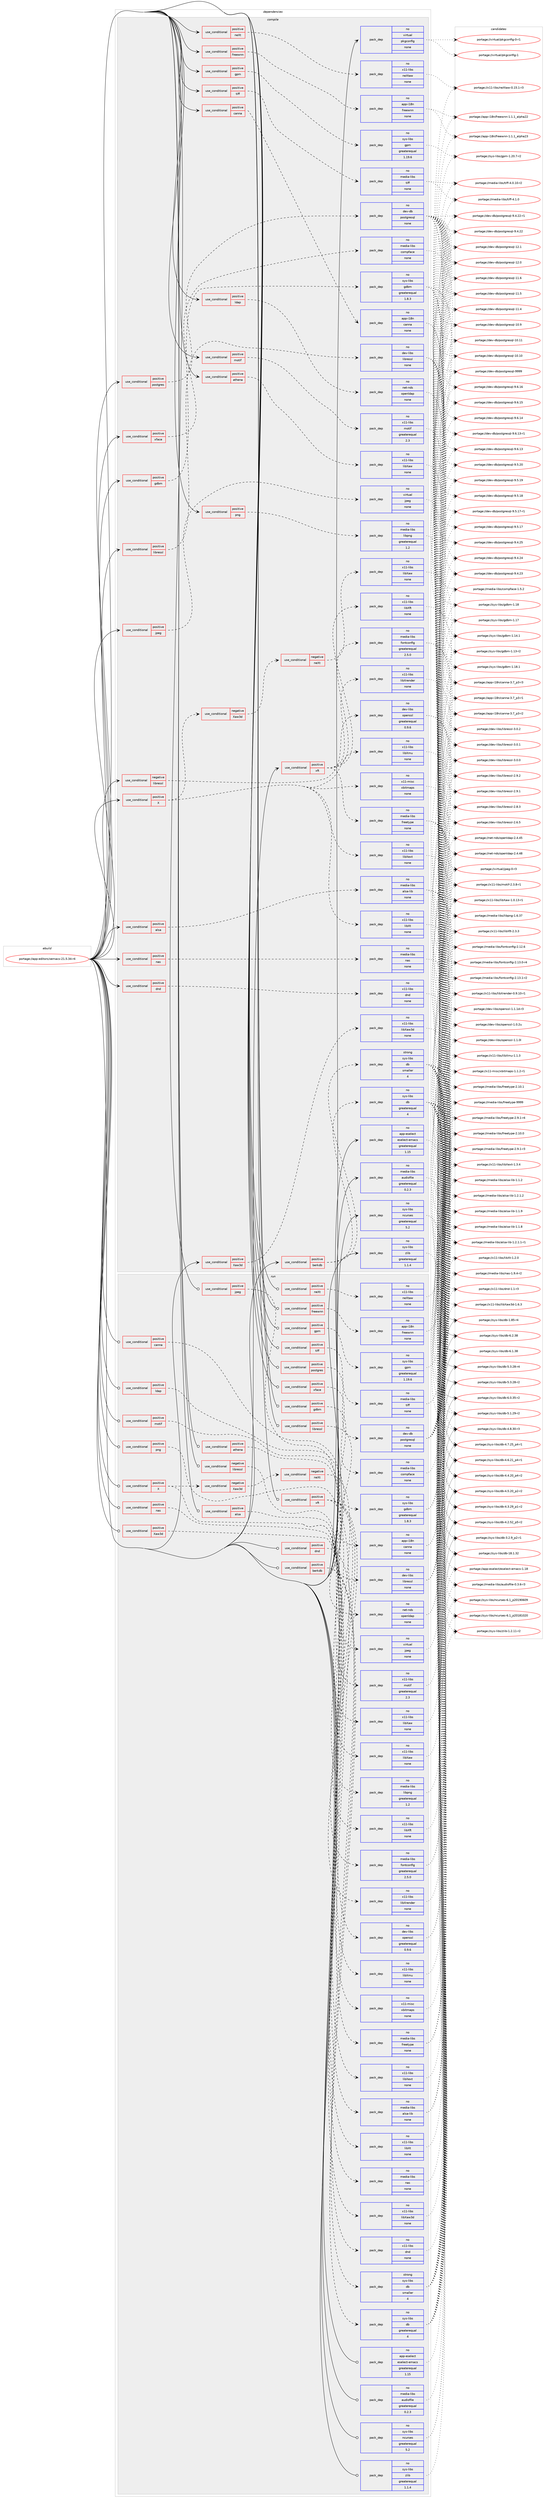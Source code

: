 digraph prolog {

# *************
# Graph options
# *************

newrank=true;
concentrate=true;
compound=true;
graph [rankdir=LR,fontname=Helvetica,fontsize=10,ranksep=1.5];#, ranksep=2.5, nodesep=0.2];
edge  [arrowhead=vee];
node  [fontname=Helvetica,fontsize=10];

# **********
# The ebuild
# **********

subgraph cluster_leftcol {
color=gray;
label=<<i>ebuild</i>>;
id [label="portage://app-editors/xemacs-21.5.34-r4", color=red, width=4, href="../app-editors/xemacs-21.5.34-r4.svg"];
}

# ****************
# The dependencies
# ****************

subgraph cluster_midcol {
color=gray;
label=<<i>dependencies</i>>;
subgraph cluster_compile {
fillcolor="#eeeeee";
style=filled;
label=<<i>compile</i>>;
subgraph cond149282 {
dependency634369 [label=<<TABLE BORDER="0" CELLBORDER="1" CELLSPACING="0" CELLPADDING="4"><TR><TD ROWSPAN="3" CELLPADDING="10">use_conditional</TD></TR><TR><TD>negative</TD></TR><TR><TD>libressl</TD></TR></TABLE>>, shape=none, color=red];
subgraph pack476670 {
dependency634370 [label=<<TABLE BORDER="0" CELLBORDER="1" CELLSPACING="0" CELLPADDING="4" WIDTH="220"><TR><TD ROWSPAN="6" CELLPADDING="30">pack_dep</TD></TR><TR><TD WIDTH="110">no</TD></TR><TR><TD>dev-libs</TD></TR><TR><TD>openssl</TD></TR><TR><TD>greaterequal</TD></TR><TR><TD>0.9.6</TD></TR></TABLE>>, shape=none, color=blue];
}
dependency634369:e -> dependency634370:w [weight=20,style="dashed",arrowhead="vee"];
}
id:e -> dependency634369:w [weight=20,style="solid",arrowhead="vee"];
subgraph cond149283 {
dependency634371 [label=<<TABLE BORDER="0" CELLBORDER="1" CELLSPACING="0" CELLPADDING="4"><TR><TD ROWSPAN="3" CELLPADDING="10">use_conditional</TD></TR><TR><TD>positive</TD></TR><TR><TD>X</TD></TR></TABLE>>, shape=none, color=red];
subgraph pack476671 {
dependency634372 [label=<<TABLE BORDER="0" CELLBORDER="1" CELLSPACING="0" CELLPADDING="4" WIDTH="220"><TR><TD ROWSPAN="6" CELLPADDING="30">pack_dep</TD></TR><TR><TD WIDTH="110">no</TD></TR><TR><TD>x11-libs</TD></TR><TR><TD>libXt</TD></TR><TR><TD>none</TD></TR><TR><TD></TD></TR></TABLE>>, shape=none, color=blue];
}
dependency634371:e -> dependency634372:w [weight=20,style="dashed",arrowhead="vee"];
subgraph pack476672 {
dependency634373 [label=<<TABLE BORDER="0" CELLBORDER="1" CELLSPACING="0" CELLPADDING="4" WIDTH="220"><TR><TD ROWSPAN="6" CELLPADDING="30">pack_dep</TD></TR><TR><TD WIDTH="110">no</TD></TR><TR><TD>x11-libs</TD></TR><TR><TD>libXmu</TD></TR><TR><TD>none</TD></TR><TR><TD></TD></TR></TABLE>>, shape=none, color=blue];
}
dependency634371:e -> dependency634373:w [weight=20,style="dashed",arrowhead="vee"];
subgraph pack476673 {
dependency634374 [label=<<TABLE BORDER="0" CELLBORDER="1" CELLSPACING="0" CELLPADDING="4" WIDTH="220"><TR><TD ROWSPAN="6" CELLPADDING="30">pack_dep</TD></TR><TR><TD WIDTH="110">no</TD></TR><TR><TD>x11-libs</TD></TR><TR><TD>libXext</TD></TR><TR><TD>none</TD></TR><TR><TD></TD></TR></TABLE>>, shape=none, color=blue];
}
dependency634371:e -> dependency634374:w [weight=20,style="dashed",arrowhead="vee"];
subgraph pack476674 {
dependency634375 [label=<<TABLE BORDER="0" CELLBORDER="1" CELLSPACING="0" CELLPADDING="4" WIDTH="220"><TR><TD ROWSPAN="6" CELLPADDING="30">pack_dep</TD></TR><TR><TD WIDTH="110">no</TD></TR><TR><TD>x11-misc</TD></TR><TR><TD>xbitmaps</TD></TR><TR><TD>none</TD></TR><TR><TD></TD></TR></TABLE>>, shape=none, color=blue];
}
dependency634371:e -> dependency634375:w [weight=20,style="dashed",arrowhead="vee"];
subgraph cond149284 {
dependency634376 [label=<<TABLE BORDER="0" CELLBORDER="1" CELLSPACING="0" CELLPADDING="4"><TR><TD ROWSPAN="3" CELLPADDING="10">use_conditional</TD></TR><TR><TD>negative</TD></TR><TR><TD>Xaw3d</TD></TR></TABLE>>, shape=none, color=red];
subgraph cond149285 {
dependency634377 [label=<<TABLE BORDER="0" CELLBORDER="1" CELLSPACING="0" CELLPADDING="4"><TR><TD ROWSPAN="3" CELLPADDING="10">use_conditional</TD></TR><TR><TD>negative</TD></TR><TR><TD>neXt</TD></TR></TABLE>>, shape=none, color=red];
subgraph pack476675 {
dependency634378 [label=<<TABLE BORDER="0" CELLBORDER="1" CELLSPACING="0" CELLPADDING="4" WIDTH="220"><TR><TD ROWSPAN="6" CELLPADDING="30">pack_dep</TD></TR><TR><TD WIDTH="110">no</TD></TR><TR><TD>x11-libs</TD></TR><TR><TD>libXaw</TD></TR><TR><TD>none</TD></TR><TR><TD></TD></TR></TABLE>>, shape=none, color=blue];
}
dependency634377:e -> dependency634378:w [weight=20,style="dashed",arrowhead="vee"];
}
dependency634376:e -> dependency634377:w [weight=20,style="dashed",arrowhead="vee"];
}
dependency634371:e -> dependency634376:w [weight=20,style="dashed",arrowhead="vee"];
}
id:e -> dependency634371:w [weight=20,style="solid",arrowhead="vee"];
subgraph cond149286 {
dependency634379 [label=<<TABLE BORDER="0" CELLBORDER="1" CELLSPACING="0" CELLPADDING="4"><TR><TD ROWSPAN="3" CELLPADDING="10">use_conditional</TD></TR><TR><TD>positive</TD></TR><TR><TD>Xaw3d</TD></TR></TABLE>>, shape=none, color=red];
subgraph pack476676 {
dependency634380 [label=<<TABLE BORDER="0" CELLBORDER="1" CELLSPACING="0" CELLPADDING="4" WIDTH="220"><TR><TD ROWSPAN="6" CELLPADDING="30">pack_dep</TD></TR><TR><TD WIDTH="110">no</TD></TR><TR><TD>x11-libs</TD></TR><TR><TD>libXaw3d</TD></TR><TR><TD>none</TD></TR><TR><TD></TD></TR></TABLE>>, shape=none, color=blue];
}
dependency634379:e -> dependency634380:w [weight=20,style="dashed",arrowhead="vee"];
}
id:e -> dependency634379:w [weight=20,style="solid",arrowhead="vee"];
subgraph cond149287 {
dependency634381 [label=<<TABLE BORDER="0" CELLBORDER="1" CELLSPACING="0" CELLPADDING="4"><TR><TD ROWSPAN="3" CELLPADDING="10">use_conditional</TD></TR><TR><TD>positive</TD></TR><TR><TD>alsa</TD></TR></TABLE>>, shape=none, color=red];
subgraph pack476677 {
dependency634382 [label=<<TABLE BORDER="0" CELLBORDER="1" CELLSPACING="0" CELLPADDING="4" WIDTH="220"><TR><TD ROWSPAN="6" CELLPADDING="30">pack_dep</TD></TR><TR><TD WIDTH="110">no</TD></TR><TR><TD>media-libs</TD></TR><TR><TD>alsa-lib</TD></TR><TR><TD>none</TD></TR><TR><TD></TD></TR></TABLE>>, shape=none, color=blue];
}
dependency634381:e -> dependency634382:w [weight=20,style="dashed",arrowhead="vee"];
}
id:e -> dependency634381:w [weight=20,style="solid",arrowhead="vee"];
subgraph cond149288 {
dependency634383 [label=<<TABLE BORDER="0" CELLBORDER="1" CELLSPACING="0" CELLPADDING="4"><TR><TD ROWSPAN="3" CELLPADDING="10">use_conditional</TD></TR><TR><TD>positive</TD></TR><TR><TD>athena</TD></TR></TABLE>>, shape=none, color=red];
subgraph pack476678 {
dependency634384 [label=<<TABLE BORDER="0" CELLBORDER="1" CELLSPACING="0" CELLPADDING="4" WIDTH="220"><TR><TD ROWSPAN="6" CELLPADDING="30">pack_dep</TD></TR><TR><TD WIDTH="110">no</TD></TR><TR><TD>x11-libs</TD></TR><TR><TD>libXaw</TD></TR><TR><TD>none</TD></TR><TR><TD></TD></TR></TABLE>>, shape=none, color=blue];
}
dependency634383:e -> dependency634384:w [weight=20,style="dashed",arrowhead="vee"];
}
id:e -> dependency634383:w [weight=20,style="solid",arrowhead="vee"];
subgraph cond149289 {
dependency634385 [label=<<TABLE BORDER="0" CELLBORDER="1" CELLSPACING="0" CELLPADDING="4"><TR><TD ROWSPAN="3" CELLPADDING="10">use_conditional</TD></TR><TR><TD>positive</TD></TR><TR><TD>berkdb</TD></TR></TABLE>>, shape=none, color=red];
subgraph pack476679 {
dependency634386 [label=<<TABLE BORDER="0" CELLBORDER="1" CELLSPACING="0" CELLPADDING="4" WIDTH="220"><TR><TD ROWSPAN="6" CELLPADDING="30">pack_dep</TD></TR><TR><TD WIDTH="110">no</TD></TR><TR><TD>sys-libs</TD></TR><TR><TD>db</TD></TR><TR><TD>greaterequal</TD></TR><TR><TD>4</TD></TR></TABLE>>, shape=none, color=blue];
}
dependency634385:e -> dependency634386:w [weight=20,style="dashed",arrowhead="vee"];
subgraph pack476680 {
dependency634387 [label=<<TABLE BORDER="0" CELLBORDER="1" CELLSPACING="0" CELLPADDING="4" WIDTH="220"><TR><TD ROWSPAN="6" CELLPADDING="30">pack_dep</TD></TR><TR><TD WIDTH="110">strong</TD></TR><TR><TD>sys-libs</TD></TR><TR><TD>db</TD></TR><TR><TD>smaller</TD></TR><TR><TD>4</TD></TR></TABLE>>, shape=none, color=blue];
}
dependency634385:e -> dependency634387:w [weight=20,style="dashed",arrowhead="vee"];
}
id:e -> dependency634385:w [weight=20,style="solid",arrowhead="vee"];
subgraph cond149290 {
dependency634388 [label=<<TABLE BORDER="0" CELLBORDER="1" CELLSPACING="0" CELLPADDING="4"><TR><TD ROWSPAN="3" CELLPADDING="10">use_conditional</TD></TR><TR><TD>positive</TD></TR><TR><TD>canna</TD></TR></TABLE>>, shape=none, color=red];
subgraph pack476681 {
dependency634389 [label=<<TABLE BORDER="0" CELLBORDER="1" CELLSPACING="0" CELLPADDING="4" WIDTH="220"><TR><TD ROWSPAN="6" CELLPADDING="30">pack_dep</TD></TR><TR><TD WIDTH="110">no</TD></TR><TR><TD>app-i18n</TD></TR><TR><TD>canna</TD></TR><TR><TD>none</TD></TR><TR><TD></TD></TR></TABLE>>, shape=none, color=blue];
}
dependency634388:e -> dependency634389:w [weight=20,style="dashed",arrowhead="vee"];
}
id:e -> dependency634388:w [weight=20,style="solid",arrowhead="vee"];
subgraph cond149291 {
dependency634390 [label=<<TABLE BORDER="0" CELLBORDER="1" CELLSPACING="0" CELLPADDING="4"><TR><TD ROWSPAN="3" CELLPADDING="10">use_conditional</TD></TR><TR><TD>positive</TD></TR><TR><TD>dnd</TD></TR></TABLE>>, shape=none, color=red];
subgraph pack476682 {
dependency634391 [label=<<TABLE BORDER="0" CELLBORDER="1" CELLSPACING="0" CELLPADDING="4" WIDTH="220"><TR><TD ROWSPAN="6" CELLPADDING="30">pack_dep</TD></TR><TR><TD WIDTH="110">no</TD></TR><TR><TD>x11-libs</TD></TR><TR><TD>dnd</TD></TR><TR><TD>none</TD></TR><TR><TD></TD></TR></TABLE>>, shape=none, color=blue];
}
dependency634390:e -> dependency634391:w [weight=20,style="dashed",arrowhead="vee"];
}
id:e -> dependency634390:w [weight=20,style="solid",arrowhead="vee"];
subgraph cond149292 {
dependency634392 [label=<<TABLE BORDER="0" CELLBORDER="1" CELLSPACING="0" CELLPADDING="4"><TR><TD ROWSPAN="3" CELLPADDING="10">use_conditional</TD></TR><TR><TD>positive</TD></TR><TR><TD>freewnn</TD></TR></TABLE>>, shape=none, color=red];
subgraph pack476683 {
dependency634393 [label=<<TABLE BORDER="0" CELLBORDER="1" CELLSPACING="0" CELLPADDING="4" WIDTH="220"><TR><TD ROWSPAN="6" CELLPADDING="30">pack_dep</TD></TR><TR><TD WIDTH="110">no</TD></TR><TR><TD>app-i18n</TD></TR><TR><TD>freewnn</TD></TR><TR><TD>none</TD></TR><TR><TD></TD></TR></TABLE>>, shape=none, color=blue];
}
dependency634392:e -> dependency634393:w [weight=20,style="dashed",arrowhead="vee"];
}
id:e -> dependency634392:w [weight=20,style="solid",arrowhead="vee"];
subgraph cond149293 {
dependency634394 [label=<<TABLE BORDER="0" CELLBORDER="1" CELLSPACING="0" CELLPADDING="4"><TR><TD ROWSPAN="3" CELLPADDING="10">use_conditional</TD></TR><TR><TD>positive</TD></TR><TR><TD>gdbm</TD></TR></TABLE>>, shape=none, color=red];
subgraph pack476684 {
dependency634395 [label=<<TABLE BORDER="0" CELLBORDER="1" CELLSPACING="0" CELLPADDING="4" WIDTH="220"><TR><TD ROWSPAN="6" CELLPADDING="30">pack_dep</TD></TR><TR><TD WIDTH="110">no</TD></TR><TR><TD>sys-libs</TD></TR><TR><TD>gdbm</TD></TR><TR><TD>greaterequal</TD></TR><TR><TD>1.8.3</TD></TR></TABLE>>, shape=none, color=blue];
}
dependency634394:e -> dependency634395:w [weight=20,style="dashed",arrowhead="vee"];
}
id:e -> dependency634394:w [weight=20,style="solid",arrowhead="vee"];
subgraph cond149294 {
dependency634396 [label=<<TABLE BORDER="0" CELLBORDER="1" CELLSPACING="0" CELLPADDING="4"><TR><TD ROWSPAN="3" CELLPADDING="10">use_conditional</TD></TR><TR><TD>positive</TD></TR><TR><TD>gpm</TD></TR></TABLE>>, shape=none, color=red];
subgraph pack476685 {
dependency634397 [label=<<TABLE BORDER="0" CELLBORDER="1" CELLSPACING="0" CELLPADDING="4" WIDTH="220"><TR><TD ROWSPAN="6" CELLPADDING="30">pack_dep</TD></TR><TR><TD WIDTH="110">no</TD></TR><TR><TD>sys-libs</TD></TR><TR><TD>gpm</TD></TR><TR><TD>greaterequal</TD></TR><TR><TD>1.19.6</TD></TR></TABLE>>, shape=none, color=blue];
}
dependency634396:e -> dependency634397:w [weight=20,style="dashed",arrowhead="vee"];
}
id:e -> dependency634396:w [weight=20,style="solid",arrowhead="vee"];
subgraph cond149295 {
dependency634398 [label=<<TABLE BORDER="0" CELLBORDER="1" CELLSPACING="0" CELLPADDING="4"><TR><TD ROWSPAN="3" CELLPADDING="10">use_conditional</TD></TR><TR><TD>positive</TD></TR><TR><TD>jpeg</TD></TR></TABLE>>, shape=none, color=red];
subgraph pack476686 {
dependency634399 [label=<<TABLE BORDER="0" CELLBORDER="1" CELLSPACING="0" CELLPADDING="4" WIDTH="220"><TR><TD ROWSPAN="6" CELLPADDING="30">pack_dep</TD></TR><TR><TD WIDTH="110">no</TD></TR><TR><TD>virtual</TD></TR><TR><TD>jpeg</TD></TR><TR><TD>none</TD></TR><TR><TD></TD></TR></TABLE>>, shape=none, color=blue];
}
dependency634398:e -> dependency634399:w [weight=20,style="dashed",arrowhead="vee"];
}
id:e -> dependency634398:w [weight=20,style="solid",arrowhead="vee"];
subgraph cond149296 {
dependency634400 [label=<<TABLE BORDER="0" CELLBORDER="1" CELLSPACING="0" CELLPADDING="4"><TR><TD ROWSPAN="3" CELLPADDING="10">use_conditional</TD></TR><TR><TD>positive</TD></TR><TR><TD>ldap</TD></TR></TABLE>>, shape=none, color=red];
subgraph pack476687 {
dependency634401 [label=<<TABLE BORDER="0" CELLBORDER="1" CELLSPACING="0" CELLPADDING="4" WIDTH="220"><TR><TD ROWSPAN="6" CELLPADDING="30">pack_dep</TD></TR><TR><TD WIDTH="110">no</TD></TR><TR><TD>net-nds</TD></TR><TR><TD>openldap</TD></TR><TR><TD>none</TD></TR><TR><TD></TD></TR></TABLE>>, shape=none, color=blue];
}
dependency634400:e -> dependency634401:w [weight=20,style="dashed",arrowhead="vee"];
}
id:e -> dependency634400:w [weight=20,style="solid",arrowhead="vee"];
subgraph cond149297 {
dependency634402 [label=<<TABLE BORDER="0" CELLBORDER="1" CELLSPACING="0" CELLPADDING="4"><TR><TD ROWSPAN="3" CELLPADDING="10">use_conditional</TD></TR><TR><TD>positive</TD></TR><TR><TD>libressl</TD></TR></TABLE>>, shape=none, color=red];
subgraph pack476688 {
dependency634403 [label=<<TABLE BORDER="0" CELLBORDER="1" CELLSPACING="0" CELLPADDING="4" WIDTH="220"><TR><TD ROWSPAN="6" CELLPADDING="30">pack_dep</TD></TR><TR><TD WIDTH="110">no</TD></TR><TR><TD>dev-libs</TD></TR><TR><TD>libressl</TD></TR><TR><TD>none</TD></TR><TR><TD></TD></TR></TABLE>>, shape=none, color=blue];
}
dependency634402:e -> dependency634403:w [weight=20,style="dashed",arrowhead="vee"];
}
id:e -> dependency634402:w [weight=20,style="solid",arrowhead="vee"];
subgraph cond149298 {
dependency634404 [label=<<TABLE BORDER="0" CELLBORDER="1" CELLSPACING="0" CELLPADDING="4"><TR><TD ROWSPAN="3" CELLPADDING="10">use_conditional</TD></TR><TR><TD>positive</TD></TR><TR><TD>motif</TD></TR></TABLE>>, shape=none, color=red];
subgraph pack476689 {
dependency634405 [label=<<TABLE BORDER="0" CELLBORDER="1" CELLSPACING="0" CELLPADDING="4" WIDTH="220"><TR><TD ROWSPAN="6" CELLPADDING="30">pack_dep</TD></TR><TR><TD WIDTH="110">no</TD></TR><TR><TD>x11-libs</TD></TR><TR><TD>motif</TD></TR><TR><TD>greaterequal</TD></TR><TR><TD>2.3</TD></TR></TABLE>>, shape=none, color=blue];
}
dependency634404:e -> dependency634405:w [weight=20,style="dashed",arrowhead="vee"];
}
id:e -> dependency634404:w [weight=20,style="solid",arrowhead="vee"];
subgraph cond149299 {
dependency634406 [label=<<TABLE BORDER="0" CELLBORDER="1" CELLSPACING="0" CELLPADDING="4"><TR><TD ROWSPAN="3" CELLPADDING="10">use_conditional</TD></TR><TR><TD>positive</TD></TR><TR><TD>nas</TD></TR></TABLE>>, shape=none, color=red];
subgraph pack476690 {
dependency634407 [label=<<TABLE BORDER="0" CELLBORDER="1" CELLSPACING="0" CELLPADDING="4" WIDTH="220"><TR><TD ROWSPAN="6" CELLPADDING="30">pack_dep</TD></TR><TR><TD WIDTH="110">no</TD></TR><TR><TD>media-libs</TD></TR><TR><TD>nas</TD></TR><TR><TD>none</TD></TR><TR><TD></TD></TR></TABLE>>, shape=none, color=blue];
}
dependency634406:e -> dependency634407:w [weight=20,style="dashed",arrowhead="vee"];
}
id:e -> dependency634406:w [weight=20,style="solid",arrowhead="vee"];
subgraph cond149300 {
dependency634408 [label=<<TABLE BORDER="0" CELLBORDER="1" CELLSPACING="0" CELLPADDING="4"><TR><TD ROWSPAN="3" CELLPADDING="10">use_conditional</TD></TR><TR><TD>positive</TD></TR><TR><TD>neXt</TD></TR></TABLE>>, shape=none, color=red];
subgraph pack476691 {
dependency634409 [label=<<TABLE BORDER="0" CELLBORDER="1" CELLSPACING="0" CELLPADDING="4" WIDTH="220"><TR><TD ROWSPAN="6" CELLPADDING="30">pack_dep</TD></TR><TR><TD WIDTH="110">no</TD></TR><TR><TD>x11-libs</TD></TR><TR><TD>neXtaw</TD></TR><TR><TD>none</TD></TR><TR><TD></TD></TR></TABLE>>, shape=none, color=blue];
}
dependency634408:e -> dependency634409:w [weight=20,style="dashed",arrowhead="vee"];
}
id:e -> dependency634408:w [weight=20,style="solid",arrowhead="vee"];
subgraph cond149301 {
dependency634410 [label=<<TABLE BORDER="0" CELLBORDER="1" CELLSPACING="0" CELLPADDING="4"><TR><TD ROWSPAN="3" CELLPADDING="10">use_conditional</TD></TR><TR><TD>positive</TD></TR><TR><TD>png</TD></TR></TABLE>>, shape=none, color=red];
subgraph pack476692 {
dependency634411 [label=<<TABLE BORDER="0" CELLBORDER="1" CELLSPACING="0" CELLPADDING="4" WIDTH="220"><TR><TD ROWSPAN="6" CELLPADDING="30">pack_dep</TD></TR><TR><TD WIDTH="110">no</TD></TR><TR><TD>media-libs</TD></TR><TR><TD>libpng</TD></TR><TR><TD>greaterequal</TD></TR><TR><TD>1.2</TD></TR></TABLE>>, shape=none, color=blue];
}
dependency634410:e -> dependency634411:w [weight=20,style="dashed",arrowhead="vee"];
}
id:e -> dependency634410:w [weight=20,style="solid",arrowhead="vee"];
subgraph cond149302 {
dependency634412 [label=<<TABLE BORDER="0" CELLBORDER="1" CELLSPACING="0" CELLPADDING="4"><TR><TD ROWSPAN="3" CELLPADDING="10">use_conditional</TD></TR><TR><TD>positive</TD></TR><TR><TD>postgres</TD></TR></TABLE>>, shape=none, color=red];
subgraph pack476693 {
dependency634413 [label=<<TABLE BORDER="0" CELLBORDER="1" CELLSPACING="0" CELLPADDING="4" WIDTH="220"><TR><TD ROWSPAN="6" CELLPADDING="30">pack_dep</TD></TR><TR><TD WIDTH="110">no</TD></TR><TR><TD>dev-db</TD></TR><TR><TD>postgresql</TD></TR><TR><TD>none</TD></TR><TR><TD></TD></TR></TABLE>>, shape=none, color=blue];
}
dependency634412:e -> dependency634413:w [weight=20,style="dashed",arrowhead="vee"];
}
id:e -> dependency634412:w [weight=20,style="solid",arrowhead="vee"];
subgraph cond149303 {
dependency634414 [label=<<TABLE BORDER="0" CELLBORDER="1" CELLSPACING="0" CELLPADDING="4"><TR><TD ROWSPAN="3" CELLPADDING="10">use_conditional</TD></TR><TR><TD>positive</TD></TR><TR><TD>tiff</TD></TR></TABLE>>, shape=none, color=red];
subgraph pack476694 {
dependency634415 [label=<<TABLE BORDER="0" CELLBORDER="1" CELLSPACING="0" CELLPADDING="4" WIDTH="220"><TR><TD ROWSPAN="6" CELLPADDING="30">pack_dep</TD></TR><TR><TD WIDTH="110">no</TD></TR><TR><TD>media-libs</TD></TR><TR><TD>tiff</TD></TR><TR><TD>none</TD></TR><TR><TD></TD></TR></TABLE>>, shape=none, color=blue];
}
dependency634414:e -> dependency634415:w [weight=20,style="dashed",arrowhead="vee"];
}
id:e -> dependency634414:w [weight=20,style="solid",arrowhead="vee"];
subgraph cond149304 {
dependency634416 [label=<<TABLE BORDER="0" CELLBORDER="1" CELLSPACING="0" CELLPADDING="4"><TR><TD ROWSPAN="3" CELLPADDING="10">use_conditional</TD></TR><TR><TD>positive</TD></TR><TR><TD>xface</TD></TR></TABLE>>, shape=none, color=red];
subgraph pack476695 {
dependency634417 [label=<<TABLE BORDER="0" CELLBORDER="1" CELLSPACING="0" CELLPADDING="4" WIDTH="220"><TR><TD ROWSPAN="6" CELLPADDING="30">pack_dep</TD></TR><TR><TD WIDTH="110">no</TD></TR><TR><TD>media-libs</TD></TR><TR><TD>compface</TD></TR><TR><TD>none</TD></TR><TR><TD></TD></TR></TABLE>>, shape=none, color=blue];
}
dependency634416:e -> dependency634417:w [weight=20,style="dashed",arrowhead="vee"];
}
id:e -> dependency634416:w [weight=20,style="solid",arrowhead="vee"];
subgraph cond149305 {
dependency634418 [label=<<TABLE BORDER="0" CELLBORDER="1" CELLSPACING="0" CELLPADDING="4"><TR><TD ROWSPAN="3" CELLPADDING="10">use_conditional</TD></TR><TR><TD>positive</TD></TR><TR><TD>xft</TD></TR></TABLE>>, shape=none, color=red];
subgraph pack476696 {
dependency634419 [label=<<TABLE BORDER="0" CELLBORDER="1" CELLSPACING="0" CELLPADDING="4" WIDTH="220"><TR><TD ROWSPAN="6" CELLPADDING="30">pack_dep</TD></TR><TR><TD WIDTH="110">no</TD></TR><TR><TD>media-libs</TD></TR><TR><TD>freetype</TD></TR><TR><TD>none</TD></TR><TR><TD></TD></TR></TABLE>>, shape=none, color=blue];
}
dependency634418:e -> dependency634419:w [weight=20,style="dashed",arrowhead="vee"];
subgraph pack476697 {
dependency634420 [label=<<TABLE BORDER="0" CELLBORDER="1" CELLSPACING="0" CELLPADDING="4" WIDTH="220"><TR><TD ROWSPAN="6" CELLPADDING="30">pack_dep</TD></TR><TR><TD WIDTH="110">no</TD></TR><TR><TD>x11-libs</TD></TR><TR><TD>libXft</TD></TR><TR><TD>none</TD></TR><TR><TD></TD></TR></TABLE>>, shape=none, color=blue];
}
dependency634418:e -> dependency634420:w [weight=20,style="dashed",arrowhead="vee"];
subgraph pack476698 {
dependency634421 [label=<<TABLE BORDER="0" CELLBORDER="1" CELLSPACING="0" CELLPADDING="4" WIDTH="220"><TR><TD ROWSPAN="6" CELLPADDING="30">pack_dep</TD></TR><TR><TD WIDTH="110">no</TD></TR><TR><TD>x11-libs</TD></TR><TR><TD>libXrender</TD></TR><TR><TD>none</TD></TR><TR><TD></TD></TR></TABLE>>, shape=none, color=blue];
}
dependency634418:e -> dependency634421:w [weight=20,style="dashed",arrowhead="vee"];
subgraph pack476699 {
dependency634422 [label=<<TABLE BORDER="0" CELLBORDER="1" CELLSPACING="0" CELLPADDING="4" WIDTH="220"><TR><TD ROWSPAN="6" CELLPADDING="30">pack_dep</TD></TR><TR><TD WIDTH="110">no</TD></TR><TR><TD>media-libs</TD></TR><TR><TD>fontconfig</TD></TR><TR><TD>greaterequal</TD></TR><TR><TD>2.5.0</TD></TR></TABLE>>, shape=none, color=blue];
}
dependency634418:e -> dependency634422:w [weight=20,style="dashed",arrowhead="vee"];
}
id:e -> dependency634418:w [weight=20,style="solid",arrowhead="vee"];
subgraph pack476700 {
dependency634423 [label=<<TABLE BORDER="0" CELLBORDER="1" CELLSPACING="0" CELLPADDING="4" WIDTH="220"><TR><TD ROWSPAN="6" CELLPADDING="30">pack_dep</TD></TR><TR><TD WIDTH="110">no</TD></TR><TR><TD>app-eselect</TD></TR><TR><TD>eselect-emacs</TD></TR><TR><TD>greaterequal</TD></TR><TR><TD>1.15</TD></TR></TABLE>>, shape=none, color=blue];
}
id:e -> dependency634423:w [weight=20,style="solid",arrowhead="vee"];
subgraph pack476701 {
dependency634424 [label=<<TABLE BORDER="0" CELLBORDER="1" CELLSPACING="0" CELLPADDING="4" WIDTH="220"><TR><TD ROWSPAN="6" CELLPADDING="30">pack_dep</TD></TR><TR><TD WIDTH="110">no</TD></TR><TR><TD>media-libs</TD></TR><TR><TD>audiofile</TD></TR><TR><TD>greaterequal</TD></TR><TR><TD>0.2.3</TD></TR></TABLE>>, shape=none, color=blue];
}
id:e -> dependency634424:w [weight=20,style="solid",arrowhead="vee"];
subgraph pack476702 {
dependency634425 [label=<<TABLE BORDER="0" CELLBORDER="1" CELLSPACING="0" CELLPADDING="4" WIDTH="220"><TR><TD ROWSPAN="6" CELLPADDING="30">pack_dep</TD></TR><TR><TD WIDTH="110">no</TD></TR><TR><TD>sys-libs</TD></TR><TR><TD>ncurses</TD></TR><TR><TD>greaterequal</TD></TR><TR><TD>5.2</TD></TR></TABLE>>, shape=none, color=blue];
}
id:e -> dependency634425:w [weight=20,style="solid",arrowhead="vee"];
subgraph pack476703 {
dependency634426 [label=<<TABLE BORDER="0" CELLBORDER="1" CELLSPACING="0" CELLPADDING="4" WIDTH="220"><TR><TD ROWSPAN="6" CELLPADDING="30">pack_dep</TD></TR><TR><TD WIDTH="110">no</TD></TR><TR><TD>sys-libs</TD></TR><TR><TD>zlib</TD></TR><TR><TD>greaterequal</TD></TR><TR><TD>1.1.4</TD></TR></TABLE>>, shape=none, color=blue];
}
id:e -> dependency634426:w [weight=20,style="solid",arrowhead="vee"];
subgraph pack476704 {
dependency634427 [label=<<TABLE BORDER="0" CELLBORDER="1" CELLSPACING="0" CELLPADDING="4" WIDTH="220"><TR><TD ROWSPAN="6" CELLPADDING="30">pack_dep</TD></TR><TR><TD WIDTH="110">no</TD></TR><TR><TD>virtual</TD></TR><TR><TD>pkgconfig</TD></TR><TR><TD>none</TD></TR><TR><TD></TD></TR></TABLE>>, shape=none, color=blue];
}
id:e -> dependency634427:w [weight=20,style="solid",arrowhead="vee"];
}
subgraph cluster_compileandrun {
fillcolor="#eeeeee";
style=filled;
label=<<i>compile and run</i>>;
}
subgraph cluster_run {
fillcolor="#eeeeee";
style=filled;
label=<<i>run</i>>;
subgraph cond149306 {
dependency634428 [label=<<TABLE BORDER="0" CELLBORDER="1" CELLSPACING="0" CELLPADDING="4"><TR><TD ROWSPAN="3" CELLPADDING="10">use_conditional</TD></TR><TR><TD>negative</TD></TR><TR><TD>libressl</TD></TR></TABLE>>, shape=none, color=red];
subgraph pack476705 {
dependency634429 [label=<<TABLE BORDER="0" CELLBORDER="1" CELLSPACING="0" CELLPADDING="4" WIDTH="220"><TR><TD ROWSPAN="6" CELLPADDING="30">pack_dep</TD></TR><TR><TD WIDTH="110">no</TD></TR><TR><TD>dev-libs</TD></TR><TR><TD>openssl</TD></TR><TR><TD>greaterequal</TD></TR><TR><TD>0.9.6</TD></TR></TABLE>>, shape=none, color=blue];
}
dependency634428:e -> dependency634429:w [weight=20,style="dashed",arrowhead="vee"];
}
id:e -> dependency634428:w [weight=20,style="solid",arrowhead="odot"];
subgraph cond149307 {
dependency634430 [label=<<TABLE BORDER="0" CELLBORDER="1" CELLSPACING="0" CELLPADDING="4"><TR><TD ROWSPAN="3" CELLPADDING="10">use_conditional</TD></TR><TR><TD>positive</TD></TR><TR><TD>X</TD></TR></TABLE>>, shape=none, color=red];
subgraph pack476706 {
dependency634431 [label=<<TABLE BORDER="0" CELLBORDER="1" CELLSPACING="0" CELLPADDING="4" WIDTH="220"><TR><TD ROWSPAN="6" CELLPADDING="30">pack_dep</TD></TR><TR><TD WIDTH="110">no</TD></TR><TR><TD>x11-libs</TD></TR><TR><TD>libXt</TD></TR><TR><TD>none</TD></TR><TR><TD></TD></TR></TABLE>>, shape=none, color=blue];
}
dependency634430:e -> dependency634431:w [weight=20,style="dashed",arrowhead="vee"];
subgraph pack476707 {
dependency634432 [label=<<TABLE BORDER="0" CELLBORDER="1" CELLSPACING="0" CELLPADDING="4" WIDTH="220"><TR><TD ROWSPAN="6" CELLPADDING="30">pack_dep</TD></TR><TR><TD WIDTH="110">no</TD></TR><TR><TD>x11-libs</TD></TR><TR><TD>libXmu</TD></TR><TR><TD>none</TD></TR><TR><TD></TD></TR></TABLE>>, shape=none, color=blue];
}
dependency634430:e -> dependency634432:w [weight=20,style="dashed",arrowhead="vee"];
subgraph pack476708 {
dependency634433 [label=<<TABLE BORDER="0" CELLBORDER="1" CELLSPACING="0" CELLPADDING="4" WIDTH="220"><TR><TD ROWSPAN="6" CELLPADDING="30">pack_dep</TD></TR><TR><TD WIDTH="110">no</TD></TR><TR><TD>x11-libs</TD></TR><TR><TD>libXext</TD></TR><TR><TD>none</TD></TR><TR><TD></TD></TR></TABLE>>, shape=none, color=blue];
}
dependency634430:e -> dependency634433:w [weight=20,style="dashed",arrowhead="vee"];
subgraph pack476709 {
dependency634434 [label=<<TABLE BORDER="0" CELLBORDER="1" CELLSPACING="0" CELLPADDING="4" WIDTH="220"><TR><TD ROWSPAN="6" CELLPADDING="30">pack_dep</TD></TR><TR><TD WIDTH="110">no</TD></TR><TR><TD>x11-misc</TD></TR><TR><TD>xbitmaps</TD></TR><TR><TD>none</TD></TR><TR><TD></TD></TR></TABLE>>, shape=none, color=blue];
}
dependency634430:e -> dependency634434:w [weight=20,style="dashed",arrowhead="vee"];
subgraph cond149308 {
dependency634435 [label=<<TABLE BORDER="0" CELLBORDER="1" CELLSPACING="0" CELLPADDING="4"><TR><TD ROWSPAN="3" CELLPADDING="10">use_conditional</TD></TR><TR><TD>negative</TD></TR><TR><TD>Xaw3d</TD></TR></TABLE>>, shape=none, color=red];
subgraph cond149309 {
dependency634436 [label=<<TABLE BORDER="0" CELLBORDER="1" CELLSPACING="0" CELLPADDING="4"><TR><TD ROWSPAN="3" CELLPADDING="10">use_conditional</TD></TR><TR><TD>negative</TD></TR><TR><TD>neXt</TD></TR></TABLE>>, shape=none, color=red];
subgraph pack476710 {
dependency634437 [label=<<TABLE BORDER="0" CELLBORDER="1" CELLSPACING="0" CELLPADDING="4" WIDTH="220"><TR><TD ROWSPAN="6" CELLPADDING="30">pack_dep</TD></TR><TR><TD WIDTH="110">no</TD></TR><TR><TD>x11-libs</TD></TR><TR><TD>libXaw</TD></TR><TR><TD>none</TD></TR><TR><TD></TD></TR></TABLE>>, shape=none, color=blue];
}
dependency634436:e -> dependency634437:w [weight=20,style="dashed",arrowhead="vee"];
}
dependency634435:e -> dependency634436:w [weight=20,style="dashed",arrowhead="vee"];
}
dependency634430:e -> dependency634435:w [weight=20,style="dashed",arrowhead="vee"];
}
id:e -> dependency634430:w [weight=20,style="solid",arrowhead="odot"];
subgraph cond149310 {
dependency634438 [label=<<TABLE BORDER="0" CELLBORDER="1" CELLSPACING="0" CELLPADDING="4"><TR><TD ROWSPAN="3" CELLPADDING="10">use_conditional</TD></TR><TR><TD>positive</TD></TR><TR><TD>Xaw3d</TD></TR></TABLE>>, shape=none, color=red];
subgraph pack476711 {
dependency634439 [label=<<TABLE BORDER="0" CELLBORDER="1" CELLSPACING="0" CELLPADDING="4" WIDTH="220"><TR><TD ROWSPAN="6" CELLPADDING="30">pack_dep</TD></TR><TR><TD WIDTH="110">no</TD></TR><TR><TD>x11-libs</TD></TR><TR><TD>libXaw3d</TD></TR><TR><TD>none</TD></TR><TR><TD></TD></TR></TABLE>>, shape=none, color=blue];
}
dependency634438:e -> dependency634439:w [weight=20,style="dashed",arrowhead="vee"];
}
id:e -> dependency634438:w [weight=20,style="solid",arrowhead="odot"];
subgraph cond149311 {
dependency634440 [label=<<TABLE BORDER="0" CELLBORDER="1" CELLSPACING="0" CELLPADDING="4"><TR><TD ROWSPAN="3" CELLPADDING="10">use_conditional</TD></TR><TR><TD>positive</TD></TR><TR><TD>alsa</TD></TR></TABLE>>, shape=none, color=red];
subgraph pack476712 {
dependency634441 [label=<<TABLE BORDER="0" CELLBORDER="1" CELLSPACING="0" CELLPADDING="4" WIDTH="220"><TR><TD ROWSPAN="6" CELLPADDING="30">pack_dep</TD></TR><TR><TD WIDTH="110">no</TD></TR><TR><TD>media-libs</TD></TR><TR><TD>alsa-lib</TD></TR><TR><TD>none</TD></TR><TR><TD></TD></TR></TABLE>>, shape=none, color=blue];
}
dependency634440:e -> dependency634441:w [weight=20,style="dashed",arrowhead="vee"];
}
id:e -> dependency634440:w [weight=20,style="solid",arrowhead="odot"];
subgraph cond149312 {
dependency634442 [label=<<TABLE BORDER="0" CELLBORDER="1" CELLSPACING="0" CELLPADDING="4"><TR><TD ROWSPAN="3" CELLPADDING="10">use_conditional</TD></TR><TR><TD>positive</TD></TR><TR><TD>athena</TD></TR></TABLE>>, shape=none, color=red];
subgraph pack476713 {
dependency634443 [label=<<TABLE BORDER="0" CELLBORDER="1" CELLSPACING="0" CELLPADDING="4" WIDTH="220"><TR><TD ROWSPAN="6" CELLPADDING="30">pack_dep</TD></TR><TR><TD WIDTH="110">no</TD></TR><TR><TD>x11-libs</TD></TR><TR><TD>libXaw</TD></TR><TR><TD>none</TD></TR><TR><TD></TD></TR></TABLE>>, shape=none, color=blue];
}
dependency634442:e -> dependency634443:w [weight=20,style="dashed",arrowhead="vee"];
}
id:e -> dependency634442:w [weight=20,style="solid",arrowhead="odot"];
subgraph cond149313 {
dependency634444 [label=<<TABLE BORDER="0" CELLBORDER="1" CELLSPACING="0" CELLPADDING="4"><TR><TD ROWSPAN="3" CELLPADDING="10">use_conditional</TD></TR><TR><TD>positive</TD></TR><TR><TD>berkdb</TD></TR></TABLE>>, shape=none, color=red];
subgraph pack476714 {
dependency634445 [label=<<TABLE BORDER="0" CELLBORDER="1" CELLSPACING="0" CELLPADDING="4" WIDTH="220"><TR><TD ROWSPAN="6" CELLPADDING="30">pack_dep</TD></TR><TR><TD WIDTH="110">no</TD></TR><TR><TD>sys-libs</TD></TR><TR><TD>db</TD></TR><TR><TD>greaterequal</TD></TR><TR><TD>4</TD></TR></TABLE>>, shape=none, color=blue];
}
dependency634444:e -> dependency634445:w [weight=20,style="dashed",arrowhead="vee"];
subgraph pack476715 {
dependency634446 [label=<<TABLE BORDER="0" CELLBORDER="1" CELLSPACING="0" CELLPADDING="4" WIDTH="220"><TR><TD ROWSPAN="6" CELLPADDING="30">pack_dep</TD></TR><TR><TD WIDTH="110">strong</TD></TR><TR><TD>sys-libs</TD></TR><TR><TD>db</TD></TR><TR><TD>smaller</TD></TR><TR><TD>4</TD></TR></TABLE>>, shape=none, color=blue];
}
dependency634444:e -> dependency634446:w [weight=20,style="dashed",arrowhead="vee"];
}
id:e -> dependency634444:w [weight=20,style="solid",arrowhead="odot"];
subgraph cond149314 {
dependency634447 [label=<<TABLE BORDER="0" CELLBORDER="1" CELLSPACING="0" CELLPADDING="4"><TR><TD ROWSPAN="3" CELLPADDING="10">use_conditional</TD></TR><TR><TD>positive</TD></TR><TR><TD>canna</TD></TR></TABLE>>, shape=none, color=red];
subgraph pack476716 {
dependency634448 [label=<<TABLE BORDER="0" CELLBORDER="1" CELLSPACING="0" CELLPADDING="4" WIDTH="220"><TR><TD ROWSPAN="6" CELLPADDING="30">pack_dep</TD></TR><TR><TD WIDTH="110">no</TD></TR><TR><TD>app-i18n</TD></TR><TR><TD>canna</TD></TR><TR><TD>none</TD></TR><TR><TD></TD></TR></TABLE>>, shape=none, color=blue];
}
dependency634447:e -> dependency634448:w [weight=20,style="dashed",arrowhead="vee"];
}
id:e -> dependency634447:w [weight=20,style="solid",arrowhead="odot"];
subgraph cond149315 {
dependency634449 [label=<<TABLE BORDER="0" CELLBORDER="1" CELLSPACING="0" CELLPADDING="4"><TR><TD ROWSPAN="3" CELLPADDING="10">use_conditional</TD></TR><TR><TD>positive</TD></TR><TR><TD>dnd</TD></TR></TABLE>>, shape=none, color=red];
subgraph pack476717 {
dependency634450 [label=<<TABLE BORDER="0" CELLBORDER="1" CELLSPACING="0" CELLPADDING="4" WIDTH="220"><TR><TD ROWSPAN="6" CELLPADDING="30">pack_dep</TD></TR><TR><TD WIDTH="110">no</TD></TR><TR><TD>x11-libs</TD></TR><TR><TD>dnd</TD></TR><TR><TD>none</TD></TR><TR><TD></TD></TR></TABLE>>, shape=none, color=blue];
}
dependency634449:e -> dependency634450:w [weight=20,style="dashed",arrowhead="vee"];
}
id:e -> dependency634449:w [weight=20,style="solid",arrowhead="odot"];
subgraph cond149316 {
dependency634451 [label=<<TABLE BORDER="0" CELLBORDER="1" CELLSPACING="0" CELLPADDING="4"><TR><TD ROWSPAN="3" CELLPADDING="10">use_conditional</TD></TR><TR><TD>positive</TD></TR><TR><TD>freewnn</TD></TR></TABLE>>, shape=none, color=red];
subgraph pack476718 {
dependency634452 [label=<<TABLE BORDER="0" CELLBORDER="1" CELLSPACING="0" CELLPADDING="4" WIDTH="220"><TR><TD ROWSPAN="6" CELLPADDING="30">pack_dep</TD></TR><TR><TD WIDTH="110">no</TD></TR><TR><TD>app-i18n</TD></TR><TR><TD>freewnn</TD></TR><TR><TD>none</TD></TR><TR><TD></TD></TR></TABLE>>, shape=none, color=blue];
}
dependency634451:e -> dependency634452:w [weight=20,style="dashed",arrowhead="vee"];
}
id:e -> dependency634451:w [weight=20,style="solid",arrowhead="odot"];
subgraph cond149317 {
dependency634453 [label=<<TABLE BORDER="0" CELLBORDER="1" CELLSPACING="0" CELLPADDING="4"><TR><TD ROWSPAN="3" CELLPADDING="10">use_conditional</TD></TR><TR><TD>positive</TD></TR><TR><TD>gdbm</TD></TR></TABLE>>, shape=none, color=red];
subgraph pack476719 {
dependency634454 [label=<<TABLE BORDER="0" CELLBORDER="1" CELLSPACING="0" CELLPADDING="4" WIDTH="220"><TR><TD ROWSPAN="6" CELLPADDING="30">pack_dep</TD></TR><TR><TD WIDTH="110">no</TD></TR><TR><TD>sys-libs</TD></TR><TR><TD>gdbm</TD></TR><TR><TD>greaterequal</TD></TR><TR><TD>1.8.3</TD></TR></TABLE>>, shape=none, color=blue];
}
dependency634453:e -> dependency634454:w [weight=20,style="dashed",arrowhead="vee"];
}
id:e -> dependency634453:w [weight=20,style="solid",arrowhead="odot"];
subgraph cond149318 {
dependency634455 [label=<<TABLE BORDER="0" CELLBORDER="1" CELLSPACING="0" CELLPADDING="4"><TR><TD ROWSPAN="3" CELLPADDING="10">use_conditional</TD></TR><TR><TD>positive</TD></TR><TR><TD>gpm</TD></TR></TABLE>>, shape=none, color=red];
subgraph pack476720 {
dependency634456 [label=<<TABLE BORDER="0" CELLBORDER="1" CELLSPACING="0" CELLPADDING="4" WIDTH="220"><TR><TD ROWSPAN="6" CELLPADDING="30">pack_dep</TD></TR><TR><TD WIDTH="110">no</TD></TR><TR><TD>sys-libs</TD></TR><TR><TD>gpm</TD></TR><TR><TD>greaterequal</TD></TR><TR><TD>1.19.6</TD></TR></TABLE>>, shape=none, color=blue];
}
dependency634455:e -> dependency634456:w [weight=20,style="dashed",arrowhead="vee"];
}
id:e -> dependency634455:w [weight=20,style="solid",arrowhead="odot"];
subgraph cond149319 {
dependency634457 [label=<<TABLE BORDER="0" CELLBORDER="1" CELLSPACING="0" CELLPADDING="4"><TR><TD ROWSPAN="3" CELLPADDING="10">use_conditional</TD></TR><TR><TD>positive</TD></TR><TR><TD>jpeg</TD></TR></TABLE>>, shape=none, color=red];
subgraph pack476721 {
dependency634458 [label=<<TABLE BORDER="0" CELLBORDER="1" CELLSPACING="0" CELLPADDING="4" WIDTH="220"><TR><TD ROWSPAN="6" CELLPADDING="30">pack_dep</TD></TR><TR><TD WIDTH="110">no</TD></TR><TR><TD>virtual</TD></TR><TR><TD>jpeg</TD></TR><TR><TD>none</TD></TR><TR><TD></TD></TR></TABLE>>, shape=none, color=blue];
}
dependency634457:e -> dependency634458:w [weight=20,style="dashed",arrowhead="vee"];
}
id:e -> dependency634457:w [weight=20,style="solid",arrowhead="odot"];
subgraph cond149320 {
dependency634459 [label=<<TABLE BORDER="0" CELLBORDER="1" CELLSPACING="0" CELLPADDING="4"><TR><TD ROWSPAN="3" CELLPADDING="10">use_conditional</TD></TR><TR><TD>positive</TD></TR><TR><TD>ldap</TD></TR></TABLE>>, shape=none, color=red];
subgraph pack476722 {
dependency634460 [label=<<TABLE BORDER="0" CELLBORDER="1" CELLSPACING="0" CELLPADDING="4" WIDTH="220"><TR><TD ROWSPAN="6" CELLPADDING="30">pack_dep</TD></TR><TR><TD WIDTH="110">no</TD></TR><TR><TD>net-nds</TD></TR><TR><TD>openldap</TD></TR><TR><TD>none</TD></TR><TR><TD></TD></TR></TABLE>>, shape=none, color=blue];
}
dependency634459:e -> dependency634460:w [weight=20,style="dashed",arrowhead="vee"];
}
id:e -> dependency634459:w [weight=20,style="solid",arrowhead="odot"];
subgraph cond149321 {
dependency634461 [label=<<TABLE BORDER="0" CELLBORDER="1" CELLSPACING="0" CELLPADDING="4"><TR><TD ROWSPAN="3" CELLPADDING="10">use_conditional</TD></TR><TR><TD>positive</TD></TR><TR><TD>libressl</TD></TR></TABLE>>, shape=none, color=red];
subgraph pack476723 {
dependency634462 [label=<<TABLE BORDER="0" CELLBORDER="1" CELLSPACING="0" CELLPADDING="4" WIDTH="220"><TR><TD ROWSPAN="6" CELLPADDING="30">pack_dep</TD></TR><TR><TD WIDTH="110">no</TD></TR><TR><TD>dev-libs</TD></TR><TR><TD>libressl</TD></TR><TR><TD>none</TD></TR><TR><TD></TD></TR></TABLE>>, shape=none, color=blue];
}
dependency634461:e -> dependency634462:w [weight=20,style="dashed",arrowhead="vee"];
}
id:e -> dependency634461:w [weight=20,style="solid",arrowhead="odot"];
subgraph cond149322 {
dependency634463 [label=<<TABLE BORDER="0" CELLBORDER="1" CELLSPACING="0" CELLPADDING="4"><TR><TD ROWSPAN="3" CELLPADDING="10">use_conditional</TD></TR><TR><TD>positive</TD></TR><TR><TD>motif</TD></TR></TABLE>>, shape=none, color=red];
subgraph pack476724 {
dependency634464 [label=<<TABLE BORDER="0" CELLBORDER="1" CELLSPACING="0" CELLPADDING="4" WIDTH="220"><TR><TD ROWSPAN="6" CELLPADDING="30">pack_dep</TD></TR><TR><TD WIDTH="110">no</TD></TR><TR><TD>x11-libs</TD></TR><TR><TD>motif</TD></TR><TR><TD>greaterequal</TD></TR><TR><TD>2.3</TD></TR></TABLE>>, shape=none, color=blue];
}
dependency634463:e -> dependency634464:w [weight=20,style="dashed",arrowhead="vee"];
}
id:e -> dependency634463:w [weight=20,style="solid",arrowhead="odot"];
subgraph cond149323 {
dependency634465 [label=<<TABLE BORDER="0" CELLBORDER="1" CELLSPACING="0" CELLPADDING="4"><TR><TD ROWSPAN="3" CELLPADDING="10">use_conditional</TD></TR><TR><TD>positive</TD></TR><TR><TD>nas</TD></TR></TABLE>>, shape=none, color=red];
subgraph pack476725 {
dependency634466 [label=<<TABLE BORDER="0" CELLBORDER="1" CELLSPACING="0" CELLPADDING="4" WIDTH="220"><TR><TD ROWSPAN="6" CELLPADDING="30">pack_dep</TD></TR><TR><TD WIDTH="110">no</TD></TR><TR><TD>media-libs</TD></TR><TR><TD>nas</TD></TR><TR><TD>none</TD></TR><TR><TD></TD></TR></TABLE>>, shape=none, color=blue];
}
dependency634465:e -> dependency634466:w [weight=20,style="dashed",arrowhead="vee"];
}
id:e -> dependency634465:w [weight=20,style="solid",arrowhead="odot"];
subgraph cond149324 {
dependency634467 [label=<<TABLE BORDER="0" CELLBORDER="1" CELLSPACING="0" CELLPADDING="4"><TR><TD ROWSPAN="3" CELLPADDING="10">use_conditional</TD></TR><TR><TD>positive</TD></TR><TR><TD>neXt</TD></TR></TABLE>>, shape=none, color=red];
subgraph pack476726 {
dependency634468 [label=<<TABLE BORDER="0" CELLBORDER="1" CELLSPACING="0" CELLPADDING="4" WIDTH="220"><TR><TD ROWSPAN="6" CELLPADDING="30">pack_dep</TD></TR><TR><TD WIDTH="110">no</TD></TR><TR><TD>x11-libs</TD></TR><TR><TD>neXtaw</TD></TR><TR><TD>none</TD></TR><TR><TD></TD></TR></TABLE>>, shape=none, color=blue];
}
dependency634467:e -> dependency634468:w [weight=20,style="dashed",arrowhead="vee"];
}
id:e -> dependency634467:w [weight=20,style="solid",arrowhead="odot"];
subgraph cond149325 {
dependency634469 [label=<<TABLE BORDER="0" CELLBORDER="1" CELLSPACING="0" CELLPADDING="4"><TR><TD ROWSPAN="3" CELLPADDING="10">use_conditional</TD></TR><TR><TD>positive</TD></TR><TR><TD>png</TD></TR></TABLE>>, shape=none, color=red];
subgraph pack476727 {
dependency634470 [label=<<TABLE BORDER="0" CELLBORDER="1" CELLSPACING="0" CELLPADDING="4" WIDTH="220"><TR><TD ROWSPAN="6" CELLPADDING="30">pack_dep</TD></TR><TR><TD WIDTH="110">no</TD></TR><TR><TD>media-libs</TD></TR><TR><TD>libpng</TD></TR><TR><TD>greaterequal</TD></TR><TR><TD>1.2</TD></TR></TABLE>>, shape=none, color=blue];
}
dependency634469:e -> dependency634470:w [weight=20,style="dashed",arrowhead="vee"];
}
id:e -> dependency634469:w [weight=20,style="solid",arrowhead="odot"];
subgraph cond149326 {
dependency634471 [label=<<TABLE BORDER="0" CELLBORDER="1" CELLSPACING="0" CELLPADDING="4"><TR><TD ROWSPAN="3" CELLPADDING="10">use_conditional</TD></TR><TR><TD>positive</TD></TR><TR><TD>postgres</TD></TR></TABLE>>, shape=none, color=red];
subgraph pack476728 {
dependency634472 [label=<<TABLE BORDER="0" CELLBORDER="1" CELLSPACING="0" CELLPADDING="4" WIDTH="220"><TR><TD ROWSPAN="6" CELLPADDING="30">pack_dep</TD></TR><TR><TD WIDTH="110">no</TD></TR><TR><TD>dev-db</TD></TR><TR><TD>postgresql</TD></TR><TR><TD>none</TD></TR><TR><TD></TD></TR></TABLE>>, shape=none, color=blue];
}
dependency634471:e -> dependency634472:w [weight=20,style="dashed",arrowhead="vee"];
}
id:e -> dependency634471:w [weight=20,style="solid",arrowhead="odot"];
subgraph cond149327 {
dependency634473 [label=<<TABLE BORDER="0" CELLBORDER="1" CELLSPACING="0" CELLPADDING="4"><TR><TD ROWSPAN="3" CELLPADDING="10">use_conditional</TD></TR><TR><TD>positive</TD></TR><TR><TD>tiff</TD></TR></TABLE>>, shape=none, color=red];
subgraph pack476729 {
dependency634474 [label=<<TABLE BORDER="0" CELLBORDER="1" CELLSPACING="0" CELLPADDING="4" WIDTH="220"><TR><TD ROWSPAN="6" CELLPADDING="30">pack_dep</TD></TR><TR><TD WIDTH="110">no</TD></TR><TR><TD>media-libs</TD></TR><TR><TD>tiff</TD></TR><TR><TD>none</TD></TR><TR><TD></TD></TR></TABLE>>, shape=none, color=blue];
}
dependency634473:e -> dependency634474:w [weight=20,style="dashed",arrowhead="vee"];
}
id:e -> dependency634473:w [weight=20,style="solid",arrowhead="odot"];
subgraph cond149328 {
dependency634475 [label=<<TABLE BORDER="0" CELLBORDER="1" CELLSPACING="0" CELLPADDING="4"><TR><TD ROWSPAN="3" CELLPADDING="10">use_conditional</TD></TR><TR><TD>positive</TD></TR><TR><TD>xface</TD></TR></TABLE>>, shape=none, color=red];
subgraph pack476730 {
dependency634476 [label=<<TABLE BORDER="0" CELLBORDER="1" CELLSPACING="0" CELLPADDING="4" WIDTH="220"><TR><TD ROWSPAN="6" CELLPADDING="30">pack_dep</TD></TR><TR><TD WIDTH="110">no</TD></TR><TR><TD>media-libs</TD></TR><TR><TD>compface</TD></TR><TR><TD>none</TD></TR><TR><TD></TD></TR></TABLE>>, shape=none, color=blue];
}
dependency634475:e -> dependency634476:w [weight=20,style="dashed",arrowhead="vee"];
}
id:e -> dependency634475:w [weight=20,style="solid",arrowhead="odot"];
subgraph cond149329 {
dependency634477 [label=<<TABLE BORDER="0" CELLBORDER="1" CELLSPACING="0" CELLPADDING="4"><TR><TD ROWSPAN="3" CELLPADDING="10">use_conditional</TD></TR><TR><TD>positive</TD></TR><TR><TD>xft</TD></TR></TABLE>>, shape=none, color=red];
subgraph pack476731 {
dependency634478 [label=<<TABLE BORDER="0" CELLBORDER="1" CELLSPACING="0" CELLPADDING="4" WIDTH="220"><TR><TD ROWSPAN="6" CELLPADDING="30">pack_dep</TD></TR><TR><TD WIDTH="110">no</TD></TR><TR><TD>media-libs</TD></TR><TR><TD>freetype</TD></TR><TR><TD>none</TD></TR><TR><TD></TD></TR></TABLE>>, shape=none, color=blue];
}
dependency634477:e -> dependency634478:w [weight=20,style="dashed",arrowhead="vee"];
subgraph pack476732 {
dependency634479 [label=<<TABLE BORDER="0" CELLBORDER="1" CELLSPACING="0" CELLPADDING="4" WIDTH="220"><TR><TD ROWSPAN="6" CELLPADDING="30">pack_dep</TD></TR><TR><TD WIDTH="110">no</TD></TR><TR><TD>x11-libs</TD></TR><TR><TD>libXft</TD></TR><TR><TD>none</TD></TR><TR><TD></TD></TR></TABLE>>, shape=none, color=blue];
}
dependency634477:e -> dependency634479:w [weight=20,style="dashed",arrowhead="vee"];
subgraph pack476733 {
dependency634480 [label=<<TABLE BORDER="0" CELLBORDER="1" CELLSPACING="0" CELLPADDING="4" WIDTH="220"><TR><TD ROWSPAN="6" CELLPADDING="30">pack_dep</TD></TR><TR><TD WIDTH="110">no</TD></TR><TR><TD>x11-libs</TD></TR><TR><TD>libXrender</TD></TR><TR><TD>none</TD></TR><TR><TD></TD></TR></TABLE>>, shape=none, color=blue];
}
dependency634477:e -> dependency634480:w [weight=20,style="dashed",arrowhead="vee"];
subgraph pack476734 {
dependency634481 [label=<<TABLE BORDER="0" CELLBORDER="1" CELLSPACING="0" CELLPADDING="4" WIDTH="220"><TR><TD ROWSPAN="6" CELLPADDING="30">pack_dep</TD></TR><TR><TD WIDTH="110">no</TD></TR><TR><TD>media-libs</TD></TR><TR><TD>fontconfig</TD></TR><TR><TD>greaterequal</TD></TR><TR><TD>2.5.0</TD></TR></TABLE>>, shape=none, color=blue];
}
dependency634477:e -> dependency634481:w [weight=20,style="dashed",arrowhead="vee"];
}
id:e -> dependency634477:w [weight=20,style="solid",arrowhead="odot"];
subgraph pack476735 {
dependency634482 [label=<<TABLE BORDER="0" CELLBORDER="1" CELLSPACING="0" CELLPADDING="4" WIDTH="220"><TR><TD ROWSPAN="6" CELLPADDING="30">pack_dep</TD></TR><TR><TD WIDTH="110">no</TD></TR><TR><TD>app-eselect</TD></TR><TR><TD>eselect-emacs</TD></TR><TR><TD>greaterequal</TD></TR><TR><TD>1.15</TD></TR></TABLE>>, shape=none, color=blue];
}
id:e -> dependency634482:w [weight=20,style="solid",arrowhead="odot"];
subgraph pack476736 {
dependency634483 [label=<<TABLE BORDER="0" CELLBORDER="1" CELLSPACING="0" CELLPADDING="4" WIDTH="220"><TR><TD ROWSPAN="6" CELLPADDING="30">pack_dep</TD></TR><TR><TD WIDTH="110">no</TD></TR><TR><TD>media-libs</TD></TR><TR><TD>audiofile</TD></TR><TR><TD>greaterequal</TD></TR><TR><TD>0.2.3</TD></TR></TABLE>>, shape=none, color=blue];
}
id:e -> dependency634483:w [weight=20,style="solid",arrowhead="odot"];
subgraph pack476737 {
dependency634484 [label=<<TABLE BORDER="0" CELLBORDER="1" CELLSPACING="0" CELLPADDING="4" WIDTH="220"><TR><TD ROWSPAN="6" CELLPADDING="30">pack_dep</TD></TR><TR><TD WIDTH="110">no</TD></TR><TR><TD>sys-libs</TD></TR><TR><TD>ncurses</TD></TR><TR><TD>greaterequal</TD></TR><TR><TD>5.2</TD></TR></TABLE>>, shape=none, color=blue];
}
id:e -> dependency634484:w [weight=20,style="solid",arrowhead="odot"];
subgraph pack476738 {
dependency634485 [label=<<TABLE BORDER="0" CELLBORDER="1" CELLSPACING="0" CELLPADDING="4" WIDTH="220"><TR><TD ROWSPAN="6" CELLPADDING="30">pack_dep</TD></TR><TR><TD WIDTH="110">no</TD></TR><TR><TD>sys-libs</TD></TR><TR><TD>zlib</TD></TR><TR><TD>greaterequal</TD></TR><TR><TD>1.1.4</TD></TR></TABLE>>, shape=none, color=blue];
}
id:e -> dependency634485:w [weight=20,style="solid",arrowhead="odot"];
}
}

# **************
# The candidates
# **************

subgraph cluster_choices {
rank=same;
color=gray;
label=<<i>candidates</i>>;

subgraph choice476670 {
color=black;
nodesep=1;
choice1001011184510810598115471111121011101151151084549464946491004511451 [label="portage://dev-libs/openssl-1.1.1d-r3", color=red, width=4,href="../dev-libs/openssl-1.1.1d-r3.svg"];
choice100101118451081059811547111112101110115115108454946494648108 [label="portage://dev-libs/openssl-1.1.0l", color=red, width=4,href="../dev-libs/openssl-1.1.0l.svg"];
choice100101118451081059811547111112101110115115108454946484650117 [label="portage://dev-libs/openssl-1.0.2u", color=red, width=4,href="../dev-libs/openssl-1.0.2u.svg"];
dependency634370:e -> choice1001011184510810598115471111121011101151151084549464946491004511451:w [style=dotted,weight="100"];
dependency634370:e -> choice100101118451081059811547111112101110115115108454946494648108:w [style=dotted,weight="100"];
dependency634370:e -> choice100101118451081059811547111112101110115115108454946484650117:w [style=dotted,weight="100"];
}
subgraph choice476671 {
color=black;
nodesep=1;
choice12049494510810598115471081059888116454946504648 [label="portage://x11-libs/libXt-1.2.0", color=red, width=4,href="../x11-libs/libXt-1.2.0.svg"];
dependency634372:e -> choice12049494510810598115471081059888116454946504648:w [style=dotted,weight="100"];
}
subgraph choice476672 {
color=black;
nodesep=1;
choice12049494510810598115471081059888109117454946494651 [label="portage://x11-libs/libXmu-1.1.3", color=red, width=4,href="../x11-libs/libXmu-1.1.3.svg"];
dependency634373:e -> choice12049494510810598115471081059888109117454946494651:w [style=dotted,weight="100"];
}
subgraph choice476673 {
color=black;
nodesep=1;
choice12049494510810598115471081059888101120116454946514652 [label="portage://x11-libs/libXext-1.3.4", color=red, width=4,href="../x11-libs/libXext-1.3.4.svg"];
dependency634374:e -> choice12049494510810598115471081059888101120116454946514652:w [style=dotted,weight="100"];
}
subgraph choice476674 {
color=black;
nodesep=1;
choice120494945109105115994712098105116109971121154549464946504511449 [label="portage://x11-misc/xbitmaps-1.1.2-r1", color=red, width=4,href="../x11-misc/xbitmaps-1.1.2-r1.svg"];
dependency634375:e -> choice120494945109105115994712098105116109971121154549464946504511449:w [style=dotted,weight="100"];
}
subgraph choice476675 {
color=black;
nodesep=1;
choice1204949451081059811547108105988897119454946484649514511449 [label="portage://x11-libs/libXaw-1.0.13-r1", color=red, width=4,href="../x11-libs/libXaw-1.0.13-r1.svg"];
dependency634378:e -> choice1204949451081059811547108105988897119454946484649514511449:w [style=dotted,weight="100"];
}
subgraph choice476676 {
color=black;
nodesep=1;
choice120494945108105981154710810598889711951100454946544651 [label="portage://x11-libs/libXaw3d-1.6.3", color=red, width=4,href="../x11-libs/libXaw3d-1.6.3.svg"];
dependency634380:e -> choice120494945108105981154710810598889711951100454946544651:w [style=dotted,weight="100"];
}
subgraph choice476677 {
color=black;
nodesep=1;
choice10910110010597451081059811547971081159745108105984549465046494650 [label="portage://media-libs/alsa-lib-1.2.1.2", color=red, width=4,href="../media-libs/alsa-lib-1.2.1.2.svg"];
choice109101100105974510810598115479710811597451081059845494650464946494511449 [label="portage://media-libs/alsa-lib-1.2.1.1-r1", color=red, width=4,href="../media-libs/alsa-lib-1.2.1.1-r1.svg"];
choice1091011001059745108105981154797108115974510810598454946494657 [label="portage://media-libs/alsa-lib-1.1.9", color=red, width=4,href="../media-libs/alsa-lib-1.1.9.svg"];
choice1091011001059745108105981154797108115974510810598454946494656 [label="portage://media-libs/alsa-lib-1.1.8", color=red, width=4,href="../media-libs/alsa-lib-1.1.8.svg"];
choice1091011001059745108105981154797108115974510810598454946494650 [label="portage://media-libs/alsa-lib-1.1.2", color=red, width=4,href="../media-libs/alsa-lib-1.1.2.svg"];
dependency634382:e -> choice10910110010597451081059811547971081159745108105984549465046494650:w [style=dotted,weight="100"];
dependency634382:e -> choice109101100105974510810598115479710811597451081059845494650464946494511449:w [style=dotted,weight="100"];
dependency634382:e -> choice1091011001059745108105981154797108115974510810598454946494657:w [style=dotted,weight="100"];
dependency634382:e -> choice1091011001059745108105981154797108115974510810598454946494656:w [style=dotted,weight="100"];
dependency634382:e -> choice1091011001059745108105981154797108115974510810598454946494650:w [style=dotted,weight="100"];
}
subgraph choice476678 {
color=black;
nodesep=1;
choice1204949451081059811547108105988897119454946484649514511449 [label="portage://x11-libs/libXaw-1.0.13-r1", color=red, width=4,href="../x11-libs/libXaw-1.0.13-r1.svg"];
dependency634384:e -> choice1204949451081059811547108105988897119454946484649514511449:w [style=dotted,weight="100"];
}
subgraph choice476679 {
color=black;
nodesep=1;
choice1151211154510810598115471009845544650465156 [label="portage://sys-libs/db-6.2.38", color=red, width=4,href="../sys-libs/db-6.2.38.svg"];
choice1151211154510810598115471009845544649465156 [label="portage://sys-libs/db-6.1.38", color=red, width=4,href="../sys-libs/db-6.1.38.svg"];
choice11512111545108105981154710098455446484651534511450 [label="portage://sys-libs/db-6.0.35-r2", color=red, width=4,href="../sys-libs/db-6.0.35-r2.svg"];
choice11512111545108105981154710098455346514650564511452 [label="portage://sys-libs/db-5.3.28-r4", color=red, width=4,href="../sys-libs/db-5.3.28-r4.svg"];
choice11512111545108105981154710098455346514650564511450 [label="portage://sys-libs/db-5.3.28-r2", color=red, width=4,href="../sys-libs/db-5.3.28-r2.svg"];
choice11512111545108105981154710098455346494650574511450 [label="portage://sys-libs/db-5.1.29-r2", color=red, width=4,href="../sys-libs/db-5.1.29-r2.svg"];
choice11512111545108105981154710098455246564651484511451 [label="portage://sys-libs/db-4.8.30-r3", color=red, width=4,href="../sys-libs/db-4.8.30-r3.svg"];
choice115121115451081059811547100984552465546505395112524511449 [label="portage://sys-libs/db-4.7.25_p4-r1", color=red, width=4,href="../sys-libs/db-4.7.25_p4-r1.svg"];
choice115121115451081059811547100984552465446504995112524511449 [label="portage://sys-libs/db-4.6.21_p4-r1", color=red, width=4,href="../sys-libs/db-4.6.21_p4-r1.svg"];
choice115121115451081059811547100984552465346504895112504511450 [label="portage://sys-libs/db-4.5.20_p2-r2", color=red, width=4,href="../sys-libs/db-4.5.20_p2-r2.svg"];
choice115121115451081059811547100984552465246504895112524511450 [label="portage://sys-libs/db-4.4.20_p4-r2", color=red, width=4,href="../sys-libs/db-4.4.20_p4-r2.svg"];
choice115121115451081059811547100984552465146505795112494511450 [label="portage://sys-libs/db-4.3.29_p1-r2", color=red, width=4,href="../sys-libs/db-4.3.29_p1-r2.svg"];
choice115121115451081059811547100984552465046535095112534511450 [label="portage://sys-libs/db-4.2.52_p5-r2", color=red, width=4,href="../sys-libs/db-4.2.52_p5-r2.svg"];
choice1151211154510810598115471009845514650465795112504511449 [label="portage://sys-libs/db-3.2.9_p2-r1", color=red, width=4,href="../sys-libs/db-3.2.9_p2-r1.svg"];
choice115121115451081059811547100984549564649465150 [label="portage://sys-libs/db-18.1.32", color=red, width=4,href="../sys-libs/db-18.1.32.svg"];
choice1151211154510810598115471009845494656534511452 [label="portage://sys-libs/db-1.85-r4", color=red, width=4,href="../sys-libs/db-1.85-r4.svg"];
dependency634386:e -> choice1151211154510810598115471009845544650465156:w [style=dotted,weight="100"];
dependency634386:e -> choice1151211154510810598115471009845544649465156:w [style=dotted,weight="100"];
dependency634386:e -> choice11512111545108105981154710098455446484651534511450:w [style=dotted,weight="100"];
dependency634386:e -> choice11512111545108105981154710098455346514650564511452:w [style=dotted,weight="100"];
dependency634386:e -> choice11512111545108105981154710098455346514650564511450:w [style=dotted,weight="100"];
dependency634386:e -> choice11512111545108105981154710098455346494650574511450:w [style=dotted,weight="100"];
dependency634386:e -> choice11512111545108105981154710098455246564651484511451:w [style=dotted,weight="100"];
dependency634386:e -> choice115121115451081059811547100984552465546505395112524511449:w [style=dotted,weight="100"];
dependency634386:e -> choice115121115451081059811547100984552465446504995112524511449:w [style=dotted,weight="100"];
dependency634386:e -> choice115121115451081059811547100984552465346504895112504511450:w [style=dotted,weight="100"];
dependency634386:e -> choice115121115451081059811547100984552465246504895112524511450:w [style=dotted,weight="100"];
dependency634386:e -> choice115121115451081059811547100984552465146505795112494511450:w [style=dotted,weight="100"];
dependency634386:e -> choice115121115451081059811547100984552465046535095112534511450:w [style=dotted,weight="100"];
dependency634386:e -> choice1151211154510810598115471009845514650465795112504511449:w [style=dotted,weight="100"];
dependency634386:e -> choice115121115451081059811547100984549564649465150:w [style=dotted,weight="100"];
dependency634386:e -> choice1151211154510810598115471009845494656534511452:w [style=dotted,weight="100"];
}
subgraph choice476680 {
color=black;
nodesep=1;
choice1151211154510810598115471009845544650465156 [label="portage://sys-libs/db-6.2.38", color=red, width=4,href="../sys-libs/db-6.2.38.svg"];
choice1151211154510810598115471009845544649465156 [label="portage://sys-libs/db-6.1.38", color=red, width=4,href="../sys-libs/db-6.1.38.svg"];
choice11512111545108105981154710098455446484651534511450 [label="portage://sys-libs/db-6.0.35-r2", color=red, width=4,href="../sys-libs/db-6.0.35-r2.svg"];
choice11512111545108105981154710098455346514650564511452 [label="portage://sys-libs/db-5.3.28-r4", color=red, width=4,href="../sys-libs/db-5.3.28-r4.svg"];
choice11512111545108105981154710098455346514650564511450 [label="portage://sys-libs/db-5.3.28-r2", color=red, width=4,href="../sys-libs/db-5.3.28-r2.svg"];
choice11512111545108105981154710098455346494650574511450 [label="portage://sys-libs/db-5.1.29-r2", color=red, width=4,href="../sys-libs/db-5.1.29-r2.svg"];
choice11512111545108105981154710098455246564651484511451 [label="portage://sys-libs/db-4.8.30-r3", color=red, width=4,href="../sys-libs/db-4.8.30-r3.svg"];
choice115121115451081059811547100984552465546505395112524511449 [label="portage://sys-libs/db-4.7.25_p4-r1", color=red, width=4,href="../sys-libs/db-4.7.25_p4-r1.svg"];
choice115121115451081059811547100984552465446504995112524511449 [label="portage://sys-libs/db-4.6.21_p4-r1", color=red, width=4,href="../sys-libs/db-4.6.21_p4-r1.svg"];
choice115121115451081059811547100984552465346504895112504511450 [label="portage://sys-libs/db-4.5.20_p2-r2", color=red, width=4,href="../sys-libs/db-4.5.20_p2-r2.svg"];
choice115121115451081059811547100984552465246504895112524511450 [label="portage://sys-libs/db-4.4.20_p4-r2", color=red, width=4,href="../sys-libs/db-4.4.20_p4-r2.svg"];
choice115121115451081059811547100984552465146505795112494511450 [label="portage://sys-libs/db-4.3.29_p1-r2", color=red, width=4,href="../sys-libs/db-4.3.29_p1-r2.svg"];
choice115121115451081059811547100984552465046535095112534511450 [label="portage://sys-libs/db-4.2.52_p5-r2", color=red, width=4,href="../sys-libs/db-4.2.52_p5-r2.svg"];
choice1151211154510810598115471009845514650465795112504511449 [label="portage://sys-libs/db-3.2.9_p2-r1", color=red, width=4,href="../sys-libs/db-3.2.9_p2-r1.svg"];
choice115121115451081059811547100984549564649465150 [label="portage://sys-libs/db-18.1.32", color=red, width=4,href="../sys-libs/db-18.1.32.svg"];
choice1151211154510810598115471009845494656534511452 [label="portage://sys-libs/db-1.85-r4", color=red, width=4,href="../sys-libs/db-1.85-r4.svg"];
dependency634387:e -> choice1151211154510810598115471009845544650465156:w [style=dotted,weight="100"];
dependency634387:e -> choice1151211154510810598115471009845544649465156:w [style=dotted,weight="100"];
dependency634387:e -> choice11512111545108105981154710098455446484651534511450:w [style=dotted,weight="100"];
dependency634387:e -> choice11512111545108105981154710098455346514650564511452:w [style=dotted,weight="100"];
dependency634387:e -> choice11512111545108105981154710098455346514650564511450:w [style=dotted,weight="100"];
dependency634387:e -> choice11512111545108105981154710098455346494650574511450:w [style=dotted,weight="100"];
dependency634387:e -> choice11512111545108105981154710098455246564651484511451:w [style=dotted,weight="100"];
dependency634387:e -> choice115121115451081059811547100984552465546505395112524511449:w [style=dotted,weight="100"];
dependency634387:e -> choice115121115451081059811547100984552465446504995112524511449:w [style=dotted,weight="100"];
dependency634387:e -> choice115121115451081059811547100984552465346504895112504511450:w [style=dotted,weight="100"];
dependency634387:e -> choice115121115451081059811547100984552465246504895112524511450:w [style=dotted,weight="100"];
dependency634387:e -> choice115121115451081059811547100984552465146505795112494511450:w [style=dotted,weight="100"];
dependency634387:e -> choice115121115451081059811547100984552465046535095112534511450:w [style=dotted,weight="100"];
dependency634387:e -> choice1151211154510810598115471009845514650465795112504511449:w [style=dotted,weight="100"];
dependency634387:e -> choice115121115451081059811547100984549564649465150:w [style=dotted,weight="100"];
dependency634387:e -> choice1151211154510810598115471009845494656534511452:w [style=dotted,weight="100"];
}
subgraph choice476681 {
color=black;
nodesep=1;
choice97112112451054956110479997110110974551465595112514511451 [label="portage://app-i18n/canna-3.7_p3-r3", color=red, width=4,href="../app-i18n/canna-3.7_p3-r3.svg"];
choice97112112451054956110479997110110974551465595112514511450 [label="portage://app-i18n/canna-3.7_p3-r2", color=red, width=4,href="../app-i18n/canna-3.7_p3-r2.svg"];
choice97112112451054956110479997110110974551465595112514511449 [label="portage://app-i18n/canna-3.7_p3-r1", color=red, width=4,href="../app-i18n/canna-3.7_p3-r1.svg"];
dependency634389:e -> choice97112112451054956110479997110110974551465595112514511451:w [style=dotted,weight="100"];
dependency634389:e -> choice97112112451054956110479997110110974551465595112514511450:w [style=dotted,weight="100"];
dependency634389:e -> choice97112112451054956110479997110110974551465595112514511449:w [style=dotted,weight="100"];
}
subgraph choice476682 {
color=black;
nodesep=1;
choice1204949451081059811547100110100454946494511451 [label="portage://x11-libs/dnd-1.1-r3", color=red, width=4,href="../x11-libs/dnd-1.1-r3.svg"];
dependency634391:e -> choice1204949451081059811547100110100454946494511451:w [style=dotted,weight="100"];
}
subgraph choice476683 {
color=black;
nodesep=1;
choice97112112451054956110471021141011011191101104549464946499597108112104975051 [label="portage://app-i18n/freewnn-1.1.1_alpha23", color=red, width=4,href="../app-i18n/freewnn-1.1.1_alpha23.svg"];
choice97112112451054956110471021141011011191101104549464946499597108112104975050 [label="portage://app-i18n/freewnn-1.1.1_alpha22", color=red, width=4,href="../app-i18n/freewnn-1.1.1_alpha22.svg"];
dependency634393:e -> choice97112112451054956110471021141011011191101104549464946499597108112104975051:w [style=dotted,weight="100"];
dependency634393:e -> choice97112112451054956110471021141011011191101104549464946499597108112104975050:w [style=dotted,weight="100"];
}
subgraph choice476684 {
color=black;
nodesep=1;
choice1151211154510810598115471031009810945494649564649 [label="portage://sys-libs/gdbm-1.18.1", color=red, width=4,href="../sys-libs/gdbm-1.18.1.svg"];
choice115121115451081059811547103100981094549464956 [label="portage://sys-libs/gdbm-1.18", color=red, width=4,href="../sys-libs/gdbm-1.18.svg"];
choice115121115451081059811547103100981094549464955 [label="portage://sys-libs/gdbm-1.17", color=red, width=4,href="../sys-libs/gdbm-1.17.svg"];
choice1151211154510810598115471031009810945494649524649 [label="portage://sys-libs/gdbm-1.14.1", color=red, width=4,href="../sys-libs/gdbm-1.14.1.svg"];
choice1151211154510810598115471031009810945494649514511450 [label="portage://sys-libs/gdbm-1.13-r2", color=red, width=4,href="../sys-libs/gdbm-1.13-r2.svg"];
dependency634395:e -> choice1151211154510810598115471031009810945494649564649:w [style=dotted,weight="100"];
dependency634395:e -> choice115121115451081059811547103100981094549464956:w [style=dotted,weight="100"];
dependency634395:e -> choice115121115451081059811547103100981094549464955:w [style=dotted,weight="100"];
dependency634395:e -> choice1151211154510810598115471031009810945494649524649:w [style=dotted,weight="100"];
dependency634395:e -> choice1151211154510810598115471031009810945494649514511450:w [style=dotted,weight="100"];
}
subgraph choice476685 {
color=black;
nodesep=1;
choice115121115451081059811547103112109454946504846554511450 [label="portage://sys-libs/gpm-1.20.7-r2", color=red, width=4,href="../sys-libs/gpm-1.20.7-r2.svg"];
dependency634397:e -> choice115121115451081059811547103112109454946504846554511450:w [style=dotted,weight="100"];
}
subgraph choice476686 {
color=black;
nodesep=1;
choice118105114116117971084710611210110345484511451 [label="portage://virtual/jpeg-0-r3", color=red, width=4,href="../virtual/jpeg-0-r3.svg"];
dependency634399:e -> choice118105114116117971084710611210110345484511451:w [style=dotted,weight="100"];
}
subgraph choice476687 {
color=black;
nodesep=1;
choice11010111645110100115471111121011101081009711245504652465256 [label="portage://net-nds/openldap-2.4.48", color=red, width=4,href="../net-nds/openldap-2.4.48.svg"];
choice11010111645110100115471111121011101081009711245504652465253 [label="portage://net-nds/openldap-2.4.45", color=red, width=4,href="../net-nds/openldap-2.4.45.svg"];
dependency634401:e -> choice11010111645110100115471111121011101081009711245504652465256:w [style=dotted,weight="100"];
dependency634401:e -> choice11010111645110100115471111121011101081009711245504652465253:w [style=dotted,weight="100"];
}
subgraph choice476688 {
color=black;
nodesep=1;
choice10010111845108105981154710810598114101115115108455146484650 [label="portage://dev-libs/libressl-3.0.2", color=red, width=4,href="../dev-libs/libressl-3.0.2.svg"];
choice10010111845108105981154710810598114101115115108455146484649 [label="portage://dev-libs/libressl-3.0.1", color=red, width=4,href="../dev-libs/libressl-3.0.1.svg"];
choice10010111845108105981154710810598114101115115108455146484648 [label="portage://dev-libs/libressl-3.0.0", color=red, width=4,href="../dev-libs/libressl-3.0.0.svg"];
choice10010111845108105981154710810598114101115115108455046574650 [label="portage://dev-libs/libressl-2.9.2", color=red, width=4,href="../dev-libs/libressl-2.9.2.svg"];
choice10010111845108105981154710810598114101115115108455046574649 [label="portage://dev-libs/libressl-2.9.1", color=red, width=4,href="../dev-libs/libressl-2.9.1.svg"];
choice10010111845108105981154710810598114101115115108455046564651 [label="portage://dev-libs/libressl-2.8.3", color=red, width=4,href="../dev-libs/libressl-2.8.3.svg"];
choice10010111845108105981154710810598114101115115108455046544653 [label="portage://dev-libs/libressl-2.6.5", color=red, width=4,href="../dev-libs/libressl-2.6.5.svg"];
dependency634403:e -> choice10010111845108105981154710810598114101115115108455146484650:w [style=dotted,weight="100"];
dependency634403:e -> choice10010111845108105981154710810598114101115115108455146484649:w [style=dotted,weight="100"];
dependency634403:e -> choice10010111845108105981154710810598114101115115108455146484648:w [style=dotted,weight="100"];
dependency634403:e -> choice10010111845108105981154710810598114101115115108455046574650:w [style=dotted,weight="100"];
dependency634403:e -> choice10010111845108105981154710810598114101115115108455046574649:w [style=dotted,weight="100"];
dependency634403:e -> choice10010111845108105981154710810598114101115115108455046564651:w [style=dotted,weight="100"];
dependency634403:e -> choice10010111845108105981154710810598114101115115108455046544653:w [style=dotted,weight="100"];
}
subgraph choice476689 {
color=black;
nodesep=1;
choice12049494510810598115471091111161051024550465146564511449 [label="portage://x11-libs/motif-2.3.8-r1", color=red, width=4,href="../x11-libs/motif-2.3.8-r1.svg"];
dependency634405:e -> choice12049494510810598115471091111161051024550465146564511449:w [style=dotted,weight="100"];
}
subgraph choice476690 {
color=black;
nodesep=1;
choice10910110010597451081059811547110971154549465746524511450 [label="portage://media-libs/nas-1.9.4-r2", color=red, width=4,href="../media-libs/nas-1.9.4-r2.svg"];
dependency634407:e -> choice10910110010597451081059811547110971154549465746524511450:w [style=dotted,weight="100"];
}
subgraph choice476691 {
color=black;
nodesep=1;
choice12049494510810598115471101018811697119454846495346494511451 [label="portage://x11-libs/neXtaw-0.15.1-r3", color=red, width=4,href="../x11-libs/neXtaw-0.15.1-r3.svg"];
dependency634409:e -> choice12049494510810598115471101018811697119454846495346494511451:w [style=dotted,weight="100"];
}
subgraph choice476692 {
color=black;
nodesep=1;
choice109101100105974510810598115471081059811211010345494654465155 [label="portage://media-libs/libpng-1.6.37", color=red, width=4,href="../media-libs/libpng-1.6.37.svg"];
dependency634411:e -> choice109101100105974510810598115471081059811211010345494654465155:w [style=dotted,weight="100"];
}
subgraph choice476693 {
color=black;
nodesep=1;
choice1001011184510098471121111151161031141011151131084557575757 [label="portage://dev-db/postgresql-9999", color=red, width=4,href="../dev-db/postgresql-9999.svg"];
choice10010111845100984711211111511610311410111511310845574654464954 [label="portage://dev-db/postgresql-9.6.16", color=red, width=4,href="../dev-db/postgresql-9.6.16.svg"];
choice10010111845100984711211111511610311410111511310845574654464953 [label="portage://dev-db/postgresql-9.6.15", color=red, width=4,href="../dev-db/postgresql-9.6.15.svg"];
choice10010111845100984711211111511610311410111511310845574654464952 [label="portage://dev-db/postgresql-9.6.14", color=red, width=4,href="../dev-db/postgresql-9.6.14.svg"];
choice100101118451009847112111115116103114101115113108455746544649514511449 [label="portage://dev-db/postgresql-9.6.13-r1", color=red, width=4,href="../dev-db/postgresql-9.6.13-r1.svg"];
choice10010111845100984711211111511610311410111511310845574654464951 [label="portage://dev-db/postgresql-9.6.13", color=red, width=4,href="../dev-db/postgresql-9.6.13.svg"];
choice10010111845100984711211111511610311410111511310845574653465048 [label="portage://dev-db/postgresql-9.5.20", color=red, width=4,href="../dev-db/postgresql-9.5.20.svg"];
choice10010111845100984711211111511610311410111511310845574653464957 [label="portage://dev-db/postgresql-9.5.19", color=red, width=4,href="../dev-db/postgresql-9.5.19.svg"];
choice10010111845100984711211111511610311410111511310845574653464956 [label="portage://dev-db/postgresql-9.5.18", color=red, width=4,href="../dev-db/postgresql-9.5.18.svg"];
choice100101118451009847112111115116103114101115113108455746534649554511449 [label="portage://dev-db/postgresql-9.5.17-r1", color=red, width=4,href="../dev-db/postgresql-9.5.17-r1.svg"];
choice10010111845100984711211111511610311410111511310845574653464955 [label="portage://dev-db/postgresql-9.5.17", color=red, width=4,href="../dev-db/postgresql-9.5.17.svg"];
choice10010111845100984711211111511610311410111511310845574652465053 [label="portage://dev-db/postgresql-9.4.25", color=red, width=4,href="../dev-db/postgresql-9.4.25.svg"];
choice10010111845100984711211111511610311410111511310845574652465052 [label="portage://dev-db/postgresql-9.4.24", color=red, width=4,href="../dev-db/postgresql-9.4.24.svg"];
choice10010111845100984711211111511610311410111511310845574652465051 [label="portage://dev-db/postgresql-9.4.23", color=red, width=4,href="../dev-db/postgresql-9.4.23.svg"];
choice100101118451009847112111115116103114101115113108455746524650504511449 [label="portage://dev-db/postgresql-9.4.22-r1", color=red, width=4,href="../dev-db/postgresql-9.4.22-r1.svg"];
choice10010111845100984711211111511610311410111511310845574652465050 [label="portage://dev-db/postgresql-9.4.22", color=red, width=4,href="../dev-db/postgresql-9.4.22.svg"];
choice1001011184510098471121111151161031141011151131084549504649 [label="portage://dev-db/postgresql-12.1", color=red, width=4,href="../dev-db/postgresql-12.1.svg"];
choice1001011184510098471121111151161031141011151131084549504648 [label="portage://dev-db/postgresql-12.0", color=red, width=4,href="../dev-db/postgresql-12.0.svg"];
choice1001011184510098471121111151161031141011151131084549494654 [label="portage://dev-db/postgresql-11.6", color=red, width=4,href="../dev-db/postgresql-11.6.svg"];
choice1001011184510098471121111151161031141011151131084549494653 [label="portage://dev-db/postgresql-11.5", color=red, width=4,href="../dev-db/postgresql-11.5.svg"];
choice1001011184510098471121111151161031141011151131084549494652 [label="portage://dev-db/postgresql-11.4", color=red, width=4,href="../dev-db/postgresql-11.4.svg"];
choice1001011184510098471121111151161031141011151131084549484657 [label="portage://dev-db/postgresql-10.9", color=red, width=4,href="../dev-db/postgresql-10.9.svg"];
choice100101118451009847112111115116103114101115113108454948464949 [label="portage://dev-db/postgresql-10.11", color=red, width=4,href="../dev-db/postgresql-10.11.svg"];
choice100101118451009847112111115116103114101115113108454948464948 [label="portage://dev-db/postgresql-10.10", color=red, width=4,href="../dev-db/postgresql-10.10.svg"];
dependency634413:e -> choice1001011184510098471121111151161031141011151131084557575757:w [style=dotted,weight="100"];
dependency634413:e -> choice10010111845100984711211111511610311410111511310845574654464954:w [style=dotted,weight="100"];
dependency634413:e -> choice10010111845100984711211111511610311410111511310845574654464953:w [style=dotted,weight="100"];
dependency634413:e -> choice10010111845100984711211111511610311410111511310845574654464952:w [style=dotted,weight="100"];
dependency634413:e -> choice100101118451009847112111115116103114101115113108455746544649514511449:w [style=dotted,weight="100"];
dependency634413:e -> choice10010111845100984711211111511610311410111511310845574654464951:w [style=dotted,weight="100"];
dependency634413:e -> choice10010111845100984711211111511610311410111511310845574653465048:w [style=dotted,weight="100"];
dependency634413:e -> choice10010111845100984711211111511610311410111511310845574653464957:w [style=dotted,weight="100"];
dependency634413:e -> choice10010111845100984711211111511610311410111511310845574653464956:w [style=dotted,weight="100"];
dependency634413:e -> choice100101118451009847112111115116103114101115113108455746534649554511449:w [style=dotted,weight="100"];
dependency634413:e -> choice10010111845100984711211111511610311410111511310845574653464955:w [style=dotted,weight="100"];
dependency634413:e -> choice10010111845100984711211111511610311410111511310845574652465053:w [style=dotted,weight="100"];
dependency634413:e -> choice10010111845100984711211111511610311410111511310845574652465052:w [style=dotted,weight="100"];
dependency634413:e -> choice10010111845100984711211111511610311410111511310845574652465051:w [style=dotted,weight="100"];
dependency634413:e -> choice100101118451009847112111115116103114101115113108455746524650504511449:w [style=dotted,weight="100"];
dependency634413:e -> choice10010111845100984711211111511610311410111511310845574652465050:w [style=dotted,weight="100"];
dependency634413:e -> choice1001011184510098471121111151161031141011151131084549504649:w [style=dotted,weight="100"];
dependency634413:e -> choice1001011184510098471121111151161031141011151131084549504648:w [style=dotted,weight="100"];
dependency634413:e -> choice1001011184510098471121111151161031141011151131084549494654:w [style=dotted,weight="100"];
dependency634413:e -> choice1001011184510098471121111151161031141011151131084549494653:w [style=dotted,weight="100"];
dependency634413:e -> choice1001011184510098471121111151161031141011151131084549494652:w [style=dotted,weight="100"];
dependency634413:e -> choice1001011184510098471121111151161031141011151131084549484657:w [style=dotted,weight="100"];
dependency634413:e -> choice100101118451009847112111115116103114101115113108454948464949:w [style=dotted,weight="100"];
dependency634413:e -> choice100101118451009847112111115116103114101115113108454948464948:w [style=dotted,weight="100"];
}
subgraph choice476694 {
color=black;
nodesep=1;
choice10910110010597451081059811547116105102102455246494648 [label="portage://media-libs/tiff-4.1.0", color=red, width=4,href="../media-libs/tiff-4.1.0.svg"];
choice10910110010597451081059811547116105102102455246484649484511450 [label="portage://media-libs/tiff-4.0.10-r2", color=red, width=4,href="../media-libs/tiff-4.0.10-r2.svg"];
dependency634415:e -> choice10910110010597451081059811547116105102102455246494648:w [style=dotted,weight="100"];
dependency634415:e -> choice10910110010597451081059811547116105102102455246484649484511450:w [style=dotted,weight="100"];
}
subgraph choice476695 {
color=black;
nodesep=1;
choice10910110010597451081059811547991111091121029799101454946534650 [label="portage://media-libs/compface-1.5.2", color=red, width=4,href="../media-libs/compface-1.5.2.svg"];
dependency634417:e -> choice10910110010597451081059811547991111091121029799101454946534650:w [style=dotted,weight="100"];
}
subgraph choice476696 {
color=black;
nodesep=1;
choice109101100105974510810598115471021141011011161211121014557575757 [label="portage://media-libs/freetype-9999", color=red, width=4,href="../media-libs/freetype-9999.svg"];
choice109101100105974510810598115471021141011011161211121014550465746494511452 [label="portage://media-libs/freetype-2.9.1-r4", color=red, width=4,href="../media-libs/freetype-2.9.1-r4.svg"];
choice109101100105974510810598115471021141011011161211121014550465746494511451 [label="portage://media-libs/freetype-2.9.1-r3", color=red, width=4,href="../media-libs/freetype-2.9.1-r3.svg"];
choice1091011001059745108105981154710211410110111612111210145504649484649 [label="portage://media-libs/freetype-2.10.1", color=red, width=4,href="../media-libs/freetype-2.10.1.svg"];
choice1091011001059745108105981154710211410110111612111210145504649484648 [label="portage://media-libs/freetype-2.10.0", color=red, width=4,href="../media-libs/freetype-2.10.0.svg"];
dependency634419:e -> choice109101100105974510810598115471021141011011161211121014557575757:w [style=dotted,weight="100"];
dependency634419:e -> choice109101100105974510810598115471021141011011161211121014550465746494511452:w [style=dotted,weight="100"];
dependency634419:e -> choice109101100105974510810598115471021141011011161211121014550465746494511451:w [style=dotted,weight="100"];
dependency634419:e -> choice1091011001059745108105981154710211410110111612111210145504649484649:w [style=dotted,weight="100"];
dependency634419:e -> choice1091011001059745108105981154710211410110111612111210145504649484648:w [style=dotted,weight="100"];
}
subgraph choice476697 {
color=black;
nodesep=1;
choice12049494510810598115471081059888102116455046514651 [label="portage://x11-libs/libXft-2.3.3", color=red, width=4,href="../x11-libs/libXft-2.3.3.svg"];
dependency634420:e -> choice12049494510810598115471081059888102116455046514651:w [style=dotted,weight="100"];
}
subgraph choice476698 {
color=black;
nodesep=1;
choice12049494510810598115471081059888114101110100101114454846574649484511449 [label="portage://x11-libs/libXrender-0.9.10-r1", color=red, width=4,href="../x11-libs/libXrender-0.9.10-r1.svg"];
dependency634421:e -> choice12049494510810598115471081059888114101110100101114454846574649484511449:w [style=dotted,weight="100"];
}
subgraph choice476699 {
color=black;
nodesep=1;
choice1091011001059745108105981154710211111011699111110102105103455046495146494511450 [label="portage://media-libs/fontconfig-2.13.1-r2", color=red, width=4,href="../media-libs/fontconfig-2.13.1-r2.svg"];
choice1091011001059745108105981154710211111011699111110102105103455046495146484511452 [label="portage://media-libs/fontconfig-2.13.0-r4", color=red, width=4,href="../media-libs/fontconfig-2.13.0-r4.svg"];
choice109101100105974510810598115471021111101169911111010210510345504649504654 [label="portage://media-libs/fontconfig-2.12.6", color=red, width=4,href="../media-libs/fontconfig-2.12.6.svg"];
dependency634422:e -> choice1091011001059745108105981154710211111011699111110102105103455046495146494511450:w [style=dotted,weight="100"];
dependency634422:e -> choice1091011001059745108105981154710211111011699111110102105103455046495146484511452:w [style=dotted,weight="100"];
dependency634422:e -> choice109101100105974510810598115471021111101169911111010210510345504649504654:w [style=dotted,weight="100"];
}
subgraph choice476700 {
color=black;
nodesep=1;
choice97112112451011151011081019911647101115101108101991164510110997991154549464956 [label="portage://app-eselect/eselect-emacs-1.18", color=red, width=4,href="../app-eselect/eselect-emacs-1.18.svg"];
dependency634423:e -> choice97112112451011151011081019911647101115101108101991164510110997991154549464956:w [style=dotted,weight="100"];
}
subgraph choice476701 {
color=black;
nodesep=1;
choice10910110010597451081059811547971171001051111021051081014548465146544511451 [label="portage://media-libs/audiofile-0.3.6-r3", color=red, width=4,href="../media-libs/audiofile-0.3.6-r3.svg"];
dependency634424:e -> choice10910110010597451081059811547971171001051111021051081014548465146544511451:w [style=dotted,weight="100"];
}
subgraph choice476702 {
color=black;
nodesep=1;
choice1151211154510810598115471109911711411510111545544649951125048495748544857 [label="portage://sys-libs/ncurses-6.1_p20190609", color=red, width=4,href="../sys-libs/ncurses-6.1_p20190609.svg"];
choice1151211154510810598115471109911711411510111545544649951125048495649485048 [label="portage://sys-libs/ncurses-6.1_p20181020", color=red, width=4,href="../sys-libs/ncurses-6.1_p20181020.svg"];
dependency634425:e -> choice1151211154510810598115471109911711411510111545544649951125048495748544857:w [style=dotted,weight="100"];
dependency634425:e -> choice1151211154510810598115471109911711411510111545544649951125048495649485048:w [style=dotted,weight="100"];
}
subgraph choice476703 {
color=black;
nodesep=1;
choice11512111545108105981154712210810598454946504649494511450 [label="portage://sys-libs/zlib-1.2.11-r2", color=red, width=4,href="../sys-libs/zlib-1.2.11-r2.svg"];
dependency634426:e -> choice11512111545108105981154712210810598454946504649494511450:w [style=dotted,weight="100"];
}
subgraph choice476704 {
color=black;
nodesep=1;
choice1181051141161179710847112107103991111101021051034549 [label="portage://virtual/pkgconfig-1", color=red, width=4,href="../virtual/pkgconfig-1.svg"];
choice11810511411611797108471121071039911111010210510345484511449 [label="portage://virtual/pkgconfig-0-r1", color=red, width=4,href="../virtual/pkgconfig-0-r1.svg"];
dependency634427:e -> choice1181051141161179710847112107103991111101021051034549:w [style=dotted,weight="100"];
dependency634427:e -> choice11810511411611797108471121071039911111010210510345484511449:w [style=dotted,weight="100"];
}
subgraph choice476705 {
color=black;
nodesep=1;
choice1001011184510810598115471111121011101151151084549464946491004511451 [label="portage://dev-libs/openssl-1.1.1d-r3", color=red, width=4,href="../dev-libs/openssl-1.1.1d-r3.svg"];
choice100101118451081059811547111112101110115115108454946494648108 [label="portage://dev-libs/openssl-1.1.0l", color=red, width=4,href="../dev-libs/openssl-1.1.0l.svg"];
choice100101118451081059811547111112101110115115108454946484650117 [label="portage://dev-libs/openssl-1.0.2u", color=red, width=4,href="../dev-libs/openssl-1.0.2u.svg"];
dependency634429:e -> choice1001011184510810598115471111121011101151151084549464946491004511451:w [style=dotted,weight="100"];
dependency634429:e -> choice100101118451081059811547111112101110115115108454946494648108:w [style=dotted,weight="100"];
dependency634429:e -> choice100101118451081059811547111112101110115115108454946484650117:w [style=dotted,weight="100"];
}
subgraph choice476706 {
color=black;
nodesep=1;
choice12049494510810598115471081059888116454946504648 [label="portage://x11-libs/libXt-1.2.0", color=red, width=4,href="../x11-libs/libXt-1.2.0.svg"];
dependency634431:e -> choice12049494510810598115471081059888116454946504648:w [style=dotted,weight="100"];
}
subgraph choice476707 {
color=black;
nodesep=1;
choice12049494510810598115471081059888109117454946494651 [label="portage://x11-libs/libXmu-1.1.3", color=red, width=4,href="../x11-libs/libXmu-1.1.3.svg"];
dependency634432:e -> choice12049494510810598115471081059888109117454946494651:w [style=dotted,weight="100"];
}
subgraph choice476708 {
color=black;
nodesep=1;
choice12049494510810598115471081059888101120116454946514652 [label="portage://x11-libs/libXext-1.3.4", color=red, width=4,href="../x11-libs/libXext-1.3.4.svg"];
dependency634433:e -> choice12049494510810598115471081059888101120116454946514652:w [style=dotted,weight="100"];
}
subgraph choice476709 {
color=black;
nodesep=1;
choice120494945109105115994712098105116109971121154549464946504511449 [label="portage://x11-misc/xbitmaps-1.1.2-r1", color=red, width=4,href="../x11-misc/xbitmaps-1.1.2-r1.svg"];
dependency634434:e -> choice120494945109105115994712098105116109971121154549464946504511449:w [style=dotted,weight="100"];
}
subgraph choice476710 {
color=black;
nodesep=1;
choice1204949451081059811547108105988897119454946484649514511449 [label="portage://x11-libs/libXaw-1.0.13-r1", color=red, width=4,href="../x11-libs/libXaw-1.0.13-r1.svg"];
dependency634437:e -> choice1204949451081059811547108105988897119454946484649514511449:w [style=dotted,weight="100"];
}
subgraph choice476711 {
color=black;
nodesep=1;
choice120494945108105981154710810598889711951100454946544651 [label="portage://x11-libs/libXaw3d-1.6.3", color=red, width=4,href="../x11-libs/libXaw3d-1.6.3.svg"];
dependency634439:e -> choice120494945108105981154710810598889711951100454946544651:w [style=dotted,weight="100"];
}
subgraph choice476712 {
color=black;
nodesep=1;
choice10910110010597451081059811547971081159745108105984549465046494650 [label="portage://media-libs/alsa-lib-1.2.1.2", color=red, width=4,href="../media-libs/alsa-lib-1.2.1.2.svg"];
choice109101100105974510810598115479710811597451081059845494650464946494511449 [label="portage://media-libs/alsa-lib-1.2.1.1-r1", color=red, width=4,href="../media-libs/alsa-lib-1.2.1.1-r1.svg"];
choice1091011001059745108105981154797108115974510810598454946494657 [label="portage://media-libs/alsa-lib-1.1.9", color=red, width=4,href="../media-libs/alsa-lib-1.1.9.svg"];
choice1091011001059745108105981154797108115974510810598454946494656 [label="portage://media-libs/alsa-lib-1.1.8", color=red, width=4,href="../media-libs/alsa-lib-1.1.8.svg"];
choice1091011001059745108105981154797108115974510810598454946494650 [label="portage://media-libs/alsa-lib-1.1.2", color=red, width=4,href="../media-libs/alsa-lib-1.1.2.svg"];
dependency634441:e -> choice10910110010597451081059811547971081159745108105984549465046494650:w [style=dotted,weight="100"];
dependency634441:e -> choice109101100105974510810598115479710811597451081059845494650464946494511449:w [style=dotted,weight="100"];
dependency634441:e -> choice1091011001059745108105981154797108115974510810598454946494657:w [style=dotted,weight="100"];
dependency634441:e -> choice1091011001059745108105981154797108115974510810598454946494656:w [style=dotted,weight="100"];
dependency634441:e -> choice1091011001059745108105981154797108115974510810598454946494650:w [style=dotted,weight="100"];
}
subgraph choice476713 {
color=black;
nodesep=1;
choice1204949451081059811547108105988897119454946484649514511449 [label="portage://x11-libs/libXaw-1.0.13-r1", color=red, width=4,href="../x11-libs/libXaw-1.0.13-r1.svg"];
dependency634443:e -> choice1204949451081059811547108105988897119454946484649514511449:w [style=dotted,weight="100"];
}
subgraph choice476714 {
color=black;
nodesep=1;
choice1151211154510810598115471009845544650465156 [label="portage://sys-libs/db-6.2.38", color=red, width=4,href="../sys-libs/db-6.2.38.svg"];
choice1151211154510810598115471009845544649465156 [label="portage://sys-libs/db-6.1.38", color=red, width=4,href="../sys-libs/db-6.1.38.svg"];
choice11512111545108105981154710098455446484651534511450 [label="portage://sys-libs/db-6.0.35-r2", color=red, width=4,href="../sys-libs/db-6.0.35-r2.svg"];
choice11512111545108105981154710098455346514650564511452 [label="portage://sys-libs/db-5.3.28-r4", color=red, width=4,href="../sys-libs/db-5.3.28-r4.svg"];
choice11512111545108105981154710098455346514650564511450 [label="portage://sys-libs/db-5.3.28-r2", color=red, width=4,href="../sys-libs/db-5.3.28-r2.svg"];
choice11512111545108105981154710098455346494650574511450 [label="portage://sys-libs/db-5.1.29-r2", color=red, width=4,href="../sys-libs/db-5.1.29-r2.svg"];
choice11512111545108105981154710098455246564651484511451 [label="portage://sys-libs/db-4.8.30-r3", color=red, width=4,href="../sys-libs/db-4.8.30-r3.svg"];
choice115121115451081059811547100984552465546505395112524511449 [label="portage://sys-libs/db-4.7.25_p4-r1", color=red, width=4,href="../sys-libs/db-4.7.25_p4-r1.svg"];
choice115121115451081059811547100984552465446504995112524511449 [label="portage://sys-libs/db-4.6.21_p4-r1", color=red, width=4,href="../sys-libs/db-4.6.21_p4-r1.svg"];
choice115121115451081059811547100984552465346504895112504511450 [label="portage://sys-libs/db-4.5.20_p2-r2", color=red, width=4,href="../sys-libs/db-4.5.20_p2-r2.svg"];
choice115121115451081059811547100984552465246504895112524511450 [label="portage://sys-libs/db-4.4.20_p4-r2", color=red, width=4,href="../sys-libs/db-4.4.20_p4-r2.svg"];
choice115121115451081059811547100984552465146505795112494511450 [label="portage://sys-libs/db-4.3.29_p1-r2", color=red, width=4,href="../sys-libs/db-4.3.29_p1-r2.svg"];
choice115121115451081059811547100984552465046535095112534511450 [label="portage://sys-libs/db-4.2.52_p5-r2", color=red, width=4,href="../sys-libs/db-4.2.52_p5-r2.svg"];
choice1151211154510810598115471009845514650465795112504511449 [label="portage://sys-libs/db-3.2.9_p2-r1", color=red, width=4,href="../sys-libs/db-3.2.9_p2-r1.svg"];
choice115121115451081059811547100984549564649465150 [label="portage://sys-libs/db-18.1.32", color=red, width=4,href="../sys-libs/db-18.1.32.svg"];
choice1151211154510810598115471009845494656534511452 [label="portage://sys-libs/db-1.85-r4", color=red, width=4,href="../sys-libs/db-1.85-r4.svg"];
dependency634445:e -> choice1151211154510810598115471009845544650465156:w [style=dotted,weight="100"];
dependency634445:e -> choice1151211154510810598115471009845544649465156:w [style=dotted,weight="100"];
dependency634445:e -> choice11512111545108105981154710098455446484651534511450:w [style=dotted,weight="100"];
dependency634445:e -> choice11512111545108105981154710098455346514650564511452:w [style=dotted,weight="100"];
dependency634445:e -> choice11512111545108105981154710098455346514650564511450:w [style=dotted,weight="100"];
dependency634445:e -> choice11512111545108105981154710098455346494650574511450:w [style=dotted,weight="100"];
dependency634445:e -> choice11512111545108105981154710098455246564651484511451:w [style=dotted,weight="100"];
dependency634445:e -> choice115121115451081059811547100984552465546505395112524511449:w [style=dotted,weight="100"];
dependency634445:e -> choice115121115451081059811547100984552465446504995112524511449:w [style=dotted,weight="100"];
dependency634445:e -> choice115121115451081059811547100984552465346504895112504511450:w [style=dotted,weight="100"];
dependency634445:e -> choice115121115451081059811547100984552465246504895112524511450:w [style=dotted,weight="100"];
dependency634445:e -> choice115121115451081059811547100984552465146505795112494511450:w [style=dotted,weight="100"];
dependency634445:e -> choice115121115451081059811547100984552465046535095112534511450:w [style=dotted,weight="100"];
dependency634445:e -> choice1151211154510810598115471009845514650465795112504511449:w [style=dotted,weight="100"];
dependency634445:e -> choice115121115451081059811547100984549564649465150:w [style=dotted,weight="100"];
dependency634445:e -> choice1151211154510810598115471009845494656534511452:w [style=dotted,weight="100"];
}
subgraph choice476715 {
color=black;
nodesep=1;
choice1151211154510810598115471009845544650465156 [label="portage://sys-libs/db-6.2.38", color=red, width=4,href="../sys-libs/db-6.2.38.svg"];
choice1151211154510810598115471009845544649465156 [label="portage://sys-libs/db-6.1.38", color=red, width=4,href="../sys-libs/db-6.1.38.svg"];
choice11512111545108105981154710098455446484651534511450 [label="portage://sys-libs/db-6.0.35-r2", color=red, width=4,href="../sys-libs/db-6.0.35-r2.svg"];
choice11512111545108105981154710098455346514650564511452 [label="portage://sys-libs/db-5.3.28-r4", color=red, width=4,href="../sys-libs/db-5.3.28-r4.svg"];
choice11512111545108105981154710098455346514650564511450 [label="portage://sys-libs/db-5.3.28-r2", color=red, width=4,href="../sys-libs/db-5.3.28-r2.svg"];
choice11512111545108105981154710098455346494650574511450 [label="portage://sys-libs/db-5.1.29-r2", color=red, width=4,href="../sys-libs/db-5.1.29-r2.svg"];
choice11512111545108105981154710098455246564651484511451 [label="portage://sys-libs/db-4.8.30-r3", color=red, width=4,href="../sys-libs/db-4.8.30-r3.svg"];
choice115121115451081059811547100984552465546505395112524511449 [label="portage://sys-libs/db-4.7.25_p4-r1", color=red, width=4,href="../sys-libs/db-4.7.25_p4-r1.svg"];
choice115121115451081059811547100984552465446504995112524511449 [label="portage://sys-libs/db-4.6.21_p4-r1", color=red, width=4,href="../sys-libs/db-4.6.21_p4-r1.svg"];
choice115121115451081059811547100984552465346504895112504511450 [label="portage://sys-libs/db-4.5.20_p2-r2", color=red, width=4,href="../sys-libs/db-4.5.20_p2-r2.svg"];
choice115121115451081059811547100984552465246504895112524511450 [label="portage://sys-libs/db-4.4.20_p4-r2", color=red, width=4,href="../sys-libs/db-4.4.20_p4-r2.svg"];
choice115121115451081059811547100984552465146505795112494511450 [label="portage://sys-libs/db-4.3.29_p1-r2", color=red, width=4,href="../sys-libs/db-4.3.29_p1-r2.svg"];
choice115121115451081059811547100984552465046535095112534511450 [label="portage://sys-libs/db-4.2.52_p5-r2", color=red, width=4,href="../sys-libs/db-4.2.52_p5-r2.svg"];
choice1151211154510810598115471009845514650465795112504511449 [label="portage://sys-libs/db-3.2.9_p2-r1", color=red, width=4,href="../sys-libs/db-3.2.9_p2-r1.svg"];
choice115121115451081059811547100984549564649465150 [label="portage://sys-libs/db-18.1.32", color=red, width=4,href="../sys-libs/db-18.1.32.svg"];
choice1151211154510810598115471009845494656534511452 [label="portage://sys-libs/db-1.85-r4", color=red, width=4,href="../sys-libs/db-1.85-r4.svg"];
dependency634446:e -> choice1151211154510810598115471009845544650465156:w [style=dotted,weight="100"];
dependency634446:e -> choice1151211154510810598115471009845544649465156:w [style=dotted,weight="100"];
dependency634446:e -> choice11512111545108105981154710098455446484651534511450:w [style=dotted,weight="100"];
dependency634446:e -> choice11512111545108105981154710098455346514650564511452:w [style=dotted,weight="100"];
dependency634446:e -> choice11512111545108105981154710098455346514650564511450:w [style=dotted,weight="100"];
dependency634446:e -> choice11512111545108105981154710098455346494650574511450:w [style=dotted,weight="100"];
dependency634446:e -> choice11512111545108105981154710098455246564651484511451:w [style=dotted,weight="100"];
dependency634446:e -> choice115121115451081059811547100984552465546505395112524511449:w [style=dotted,weight="100"];
dependency634446:e -> choice115121115451081059811547100984552465446504995112524511449:w [style=dotted,weight="100"];
dependency634446:e -> choice115121115451081059811547100984552465346504895112504511450:w [style=dotted,weight="100"];
dependency634446:e -> choice115121115451081059811547100984552465246504895112524511450:w [style=dotted,weight="100"];
dependency634446:e -> choice115121115451081059811547100984552465146505795112494511450:w [style=dotted,weight="100"];
dependency634446:e -> choice115121115451081059811547100984552465046535095112534511450:w [style=dotted,weight="100"];
dependency634446:e -> choice1151211154510810598115471009845514650465795112504511449:w [style=dotted,weight="100"];
dependency634446:e -> choice115121115451081059811547100984549564649465150:w [style=dotted,weight="100"];
dependency634446:e -> choice1151211154510810598115471009845494656534511452:w [style=dotted,weight="100"];
}
subgraph choice476716 {
color=black;
nodesep=1;
choice97112112451054956110479997110110974551465595112514511451 [label="portage://app-i18n/canna-3.7_p3-r3", color=red, width=4,href="../app-i18n/canna-3.7_p3-r3.svg"];
choice97112112451054956110479997110110974551465595112514511450 [label="portage://app-i18n/canna-3.7_p3-r2", color=red, width=4,href="../app-i18n/canna-3.7_p3-r2.svg"];
choice97112112451054956110479997110110974551465595112514511449 [label="portage://app-i18n/canna-3.7_p3-r1", color=red, width=4,href="../app-i18n/canna-3.7_p3-r1.svg"];
dependency634448:e -> choice97112112451054956110479997110110974551465595112514511451:w [style=dotted,weight="100"];
dependency634448:e -> choice97112112451054956110479997110110974551465595112514511450:w [style=dotted,weight="100"];
dependency634448:e -> choice97112112451054956110479997110110974551465595112514511449:w [style=dotted,weight="100"];
}
subgraph choice476717 {
color=black;
nodesep=1;
choice1204949451081059811547100110100454946494511451 [label="portage://x11-libs/dnd-1.1-r3", color=red, width=4,href="../x11-libs/dnd-1.1-r3.svg"];
dependency634450:e -> choice1204949451081059811547100110100454946494511451:w [style=dotted,weight="100"];
}
subgraph choice476718 {
color=black;
nodesep=1;
choice97112112451054956110471021141011011191101104549464946499597108112104975051 [label="portage://app-i18n/freewnn-1.1.1_alpha23", color=red, width=4,href="../app-i18n/freewnn-1.1.1_alpha23.svg"];
choice97112112451054956110471021141011011191101104549464946499597108112104975050 [label="portage://app-i18n/freewnn-1.1.1_alpha22", color=red, width=4,href="../app-i18n/freewnn-1.1.1_alpha22.svg"];
dependency634452:e -> choice97112112451054956110471021141011011191101104549464946499597108112104975051:w [style=dotted,weight="100"];
dependency634452:e -> choice97112112451054956110471021141011011191101104549464946499597108112104975050:w [style=dotted,weight="100"];
}
subgraph choice476719 {
color=black;
nodesep=1;
choice1151211154510810598115471031009810945494649564649 [label="portage://sys-libs/gdbm-1.18.1", color=red, width=4,href="../sys-libs/gdbm-1.18.1.svg"];
choice115121115451081059811547103100981094549464956 [label="portage://sys-libs/gdbm-1.18", color=red, width=4,href="../sys-libs/gdbm-1.18.svg"];
choice115121115451081059811547103100981094549464955 [label="portage://sys-libs/gdbm-1.17", color=red, width=4,href="../sys-libs/gdbm-1.17.svg"];
choice1151211154510810598115471031009810945494649524649 [label="portage://sys-libs/gdbm-1.14.1", color=red, width=4,href="../sys-libs/gdbm-1.14.1.svg"];
choice1151211154510810598115471031009810945494649514511450 [label="portage://sys-libs/gdbm-1.13-r2", color=red, width=4,href="../sys-libs/gdbm-1.13-r2.svg"];
dependency634454:e -> choice1151211154510810598115471031009810945494649564649:w [style=dotted,weight="100"];
dependency634454:e -> choice115121115451081059811547103100981094549464956:w [style=dotted,weight="100"];
dependency634454:e -> choice115121115451081059811547103100981094549464955:w [style=dotted,weight="100"];
dependency634454:e -> choice1151211154510810598115471031009810945494649524649:w [style=dotted,weight="100"];
dependency634454:e -> choice1151211154510810598115471031009810945494649514511450:w [style=dotted,weight="100"];
}
subgraph choice476720 {
color=black;
nodesep=1;
choice115121115451081059811547103112109454946504846554511450 [label="portage://sys-libs/gpm-1.20.7-r2", color=red, width=4,href="../sys-libs/gpm-1.20.7-r2.svg"];
dependency634456:e -> choice115121115451081059811547103112109454946504846554511450:w [style=dotted,weight="100"];
}
subgraph choice476721 {
color=black;
nodesep=1;
choice118105114116117971084710611210110345484511451 [label="portage://virtual/jpeg-0-r3", color=red, width=4,href="../virtual/jpeg-0-r3.svg"];
dependency634458:e -> choice118105114116117971084710611210110345484511451:w [style=dotted,weight="100"];
}
subgraph choice476722 {
color=black;
nodesep=1;
choice11010111645110100115471111121011101081009711245504652465256 [label="portage://net-nds/openldap-2.4.48", color=red, width=4,href="../net-nds/openldap-2.4.48.svg"];
choice11010111645110100115471111121011101081009711245504652465253 [label="portage://net-nds/openldap-2.4.45", color=red, width=4,href="../net-nds/openldap-2.4.45.svg"];
dependency634460:e -> choice11010111645110100115471111121011101081009711245504652465256:w [style=dotted,weight="100"];
dependency634460:e -> choice11010111645110100115471111121011101081009711245504652465253:w [style=dotted,weight="100"];
}
subgraph choice476723 {
color=black;
nodesep=1;
choice10010111845108105981154710810598114101115115108455146484650 [label="portage://dev-libs/libressl-3.0.2", color=red, width=4,href="../dev-libs/libressl-3.0.2.svg"];
choice10010111845108105981154710810598114101115115108455146484649 [label="portage://dev-libs/libressl-3.0.1", color=red, width=4,href="../dev-libs/libressl-3.0.1.svg"];
choice10010111845108105981154710810598114101115115108455146484648 [label="portage://dev-libs/libressl-3.0.0", color=red, width=4,href="../dev-libs/libressl-3.0.0.svg"];
choice10010111845108105981154710810598114101115115108455046574650 [label="portage://dev-libs/libressl-2.9.2", color=red, width=4,href="../dev-libs/libressl-2.9.2.svg"];
choice10010111845108105981154710810598114101115115108455046574649 [label="portage://dev-libs/libressl-2.9.1", color=red, width=4,href="../dev-libs/libressl-2.9.1.svg"];
choice10010111845108105981154710810598114101115115108455046564651 [label="portage://dev-libs/libressl-2.8.3", color=red, width=4,href="../dev-libs/libressl-2.8.3.svg"];
choice10010111845108105981154710810598114101115115108455046544653 [label="portage://dev-libs/libressl-2.6.5", color=red, width=4,href="../dev-libs/libressl-2.6.5.svg"];
dependency634462:e -> choice10010111845108105981154710810598114101115115108455146484650:w [style=dotted,weight="100"];
dependency634462:e -> choice10010111845108105981154710810598114101115115108455146484649:w [style=dotted,weight="100"];
dependency634462:e -> choice10010111845108105981154710810598114101115115108455146484648:w [style=dotted,weight="100"];
dependency634462:e -> choice10010111845108105981154710810598114101115115108455046574650:w [style=dotted,weight="100"];
dependency634462:e -> choice10010111845108105981154710810598114101115115108455046574649:w [style=dotted,weight="100"];
dependency634462:e -> choice10010111845108105981154710810598114101115115108455046564651:w [style=dotted,weight="100"];
dependency634462:e -> choice10010111845108105981154710810598114101115115108455046544653:w [style=dotted,weight="100"];
}
subgraph choice476724 {
color=black;
nodesep=1;
choice12049494510810598115471091111161051024550465146564511449 [label="portage://x11-libs/motif-2.3.8-r1", color=red, width=4,href="../x11-libs/motif-2.3.8-r1.svg"];
dependency634464:e -> choice12049494510810598115471091111161051024550465146564511449:w [style=dotted,weight="100"];
}
subgraph choice476725 {
color=black;
nodesep=1;
choice10910110010597451081059811547110971154549465746524511450 [label="portage://media-libs/nas-1.9.4-r2", color=red, width=4,href="../media-libs/nas-1.9.4-r2.svg"];
dependency634466:e -> choice10910110010597451081059811547110971154549465746524511450:w [style=dotted,weight="100"];
}
subgraph choice476726 {
color=black;
nodesep=1;
choice12049494510810598115471101018811697119454846495346494511451 [label="portage://x11-libs/neXtaw-0.15.1-r3", color=red, width=4,href="../x11-libs/neXtaw-0.15.1-r3.svg"];
dependency634468:e -> choice12049494510810598115471101018811697119454846495346494511451:w [style=dotted,weight="100"];
}
subgraph choice476727 {
color=black;
nodesep=1;
choice109101100105974510810598115471081059811211010345494654465155 [label="portage://media-libs/libpng-1.6.37", color=red, width=4,href="../media-libs/libpng-1.6.37.svg"];
dependency634470:e -> choice109101100105974510810598115471081059811211010345494654465155:w [style=dotted,weight="100"];
}
subgraph choice476728 {
color=black;
nodesep=1;
choice1001011184510098471121111151161031141011151131084557575757 [label="portage://dev-db/postgresql-9999", color=red, width=4,href="../dev-db/postgresql-9999.svg"];
choice10010111845100984711211111511610311410111511310845574654464954 [label="portage://dev-db/postgresql-9.6.16", color=red, width=4,href="../dev-db/postgresql-9.6.16.svg"];
choice10010111845100984711211111511610311410111511310845574654464953 [label="portage://dev-db/postgresql-9.6.15", color=red, width=4,href="../dev-db/postgresql-9.6.15.svg"];
choice10010111845100984711211111511610311410111511310845574654464952 [label="portage://dev-db/postgresql-9.6.14", color=red, width=4,href="../dev-db/postgresql-9.6.14.svg"];
choice100101118451009847112111115116103114101115113108455746544649514511449 [label="portage://dev-db/postgresql-9.6.13-r1", color=red, width=4,href="../dev-db/postgresql-9.6.13-r1.svg"];
choice10010111845100984711211111511610311410111511310845574654464951 [label="portage://dev-db/postgresql-9.6.13", color=red, width=4,href="../dev-db/postgresql-9.6.13.svg"];
choice10010111845100984711211111511610311410111511310845574653465048 [label="portage://dev-db/postgresql-9.5.20", color=red, width=4,href="../dev-db/postgresql-9.5.20.svg"];
choice10010111845100984711211111511610311410111511310845574653464957 [label="portage://dev-db/postgresql-9.5.19", color=red, width=4,href="../dev-db/postgresql-9.5.19.svg"];
choice10010111845100984711211111511610311410111511310845574653464956 [label="portage://dev-db/postgresql-9.5.18", color=red, width=4,href="../dev-db/postgresql-9.5.18.svg"];
choice100101118451009847112111115116103114101115113108455746534649554511449 [label="portage://dev-db/postgresql-9.5.17-r1", color=red, width=4,href="../dev-db/postgresql-9.5.17-r1.svg"];
choice10010111845100984711211111511610311410111511310845574653464955 [label="portage://dev-db/postgresql-9.5.17", color=red, width=4,href="../dev-db/postgresql-9.5.17.svg"];
choice10010111845100984711211111511610311410111511310845574652465053 [label="portage://dev-db/postgresql-9.4.25", color=red, width=4,href="../dev-db/postgresql-9.4.25.svg"];
choice10010111845100984711211111511610311410111511310845574652465052 [label="portage://dev-db/postgresql-9.4.24", color=red, width=4,href="../dev-db/postgresql-9.4.24.svg"];
choice10010111845100984711211111511610311410111511310845574652465051 [label="portage://dev-db/postgresql-9.4.23", color=red, width=4,href="../dev-db/postgresql-9.4.23.svg"];
choice100101118451009847112111115116103114101115113108455746524650504511449 [label="portage://dev-db/postgresql-9.4.22-r1", color=red, width=4,href="../dev-db/postgresql-9.4.22-r1.svg"];
choice10010111845100984711211111511610311410111511310845574652465050 [label="portage://dev-db/postgresql-9.4.22", color=red, width=4,href="../dev-db/postgresql-9.4.22.svg"];
choice1001011184510098471121111151161031141011151131084549504649 [label="portage://dev-db/postgresql-12.1", color=red, width=4,href="../dev-db/postgresql-12.1.svg"];
choice1001011184510098471121111151161031141011151131084549504648 [label="portage://dev-db/postgresql-12.0", color=red, width=4,href="../dev-db/postgresql-12.0.svg"];
choice1001011184510098471121111151161031141011151131084549494654 [label="portage://dev-db/postgresql-11.6", color=red, width=4,href="../dev-db/postgresql-11.6.svg"];
choice1001011184510098471121111151161031141011151131084549494653 [label="portage://dev-db/postgresql-11.5", color=red, width=4,href="../dev-db/postgresql-11.5.svg"];
choice1001011184510098471121111151161031141011151131084549494652 [label="portage://dev-db/postgresql-11.4", color=red, width=4,href="../dev-db/postgresql-11.4.svg"];
choice1001011184510098471121111151161031141011151131084549484657 [label="portage://dev-db/postgresql-10.9", color=red, width=4,href="../dev-db/postgresql-10.9.svg"];
choice100101118451009847112111115116103114101115113108454948464949 [label="portage://dev-db/postgresql-10.11", color=red, width=4,href="../dev-db/postgresql-10.11.svg"];
choice100101118451009847112111115116103114101115113108454948464948 [label="portage://dev-db/postgresql-10.10", color=red, width=4,href="../dev-db/postgresql-10.10.svg"];
dependency634472:e -> choice1001011184510098471121111151161031141011151131084557575757:w [style=dotted,weight="100"];
dependency634472:e -> choice10010111845100984711211111511610311410111511310845574654464954:w [style=dotted,weight="100"];
dependency634472:e -> choice10010111845100984711211111511610311410111511310845574654464953:w [style=dotted,weight="100"];
dependency634472:e -> choice10010111845100984711211111511610311410111511310845574654464952:w [style=dotted,weight="100"];
dependency634472:e -> choice100101118451009847112111115116103114101115113108455746544649514511449:w [style=dotted,weight="100"];
dependency634472:e -> choice10010111845100984711211111511610311410111511310845574654464951:w [style=dotted,weight="100"];
dependency634472:e -> choice10010111845100984711211111511610311410111511310845574653465048:w [style=dotted,weight="100"];
dependency634472:e -> choice10010111845100984711211111511610311410111511310845574653464957:w [style=dotted,weight="100"];
dependency634472:e -> choice10010111845100984711211111511610311410111511310845574653464956:w [style=dotted,weight="100"];
dependency634472:e -> choice100101118451009847112111115116103114101115113108455746534649554511449:w [style=dotted,weight="100"];
dependency634472:e -> choice10010111845100984711211111511610311410111511310845574653464955:w [style=dotted,weight="100"];
dependency634472:e -> choice10010111845100984711211111511610311410111511310845574652465053:w [style=dotted,weight="100"];
dependency634472:e -> choice10010111845100984711211111511610311410111511310845574652465052:w [style=dotted,weight="100"];
dependency634472:e -> choice10010111845100984711211111511610311410111511310845574652465051:w [style=dotted,weight="100"];
dependency634472:e -> choice100101118451009847112111115116103114101115113108455746524650504511449:w [style=dotted,weight="100"];
dependency634472:e -> choice10010111845100984711211111511610311410111511310845574652465050:w [style=dotted,weight="100"];
dependency634472:e -> choice1001011184510098471121111151161031141011151131084549504649:w [style=dotted,weight="100"];
dependency634472:e -> choice1001011184510098471121111151161031141011151131084549504648:w [style=dotted,weight="100"];
dependency634472:e -> choice1001011184510098471121111151161031141011151131084549494654:w [style=dotted,weight="100"];
dependency634472:e -> choice1001011184510098471121111151161031141011151131084549494653:w [style=dotted,weight="100"];
dependency634472:e -> choice1001011184510098471121111151161031141011151131084549494652:w [style=dotted,weight="100"];
dependency634472:e -> choice1001011184510098471121111151161031141011151131084549484657:w [style=dotted,weight="100"];
dependency634472:e -> choice100101118451009847112111115116103114101115113108454948464949:w [style=dotted,weight="100"];
dependency634472:e -> choice100101118451009847112111115116103114101115113108454948464948:w [style=dotted,weight="100"];
}
subgraph choice476729 {
color=black;
nodesep=1;
choice10910110010597451081059811547116105102102455246494648 [label="portage://media-libs/tiff-4.1.0", color=red, width=4,href="../media-libs/tiff-4.1.0.svg"];
choice10910110010597451081059811547116105102102455246484649484511450 [label="portage://media-libs/tiff-4.0.10-r2", color=red, width=4,href="../media-libs/tiff-4.0.10-r2.svg"];
dependency634474:e -> choice10910110010597451081059811547116105102102455246494648:w [style=dotted,weight="100"];
dependency634474:e -> choice10910110010597451081059811547116105102102455246484649484511450:w [style=dotted,weight="100"];
}
subgraph choice476730 {
color=black;
nodesep=1;
choice10910110010597451081059811547991111091121029799101454946534650 [label="portage://media-libs/compface-1.5.2", color=red, width=4,href="../media-libs/compface-1.5.2.svg"];
dependency634476:e -> choice10910110010597451081059811547991111091121029799101454946534650:w [style=dotted,weight="100"];
}
subgraph choice476731 {
color=black;
nodesep=1;
choice109101100105974510810598115471021141011011161211121014557575757 [label="portage://media-libs/freetype-9999", color=red, width=4,href="../media-libs/freetype-9999.svg"];
choice109101100105974510810598115471021141011011161211121014550465746494511452 [label="portage://media-libs/freetype-2.9.1-r4", color=red, width=4,href="../media-libs/freetype-2.9.1-r4.svg"];
choice109101100105974510810598115471021141011011161211121014550465746494511451 [label="portage://media-libs/freetype-2.9.1-r3", color=red, width=4,href="../media-libs/freetype-2.9.1-r3.svg"];
choice1091011001059745108105981154710211410110111612111210145504649484649 [label="portage://media-libs/freetype-2.10.1", color=red, width=4,href="../media-libs/freetype-2.10.1.svg"];
choice1091011001059745108105981154710211410110111612111210145504649484648 [label="portage://media-libs/freetype-2.10.0", color=red, width=4,href="../media-libs/freetype-2.10.0.svg"];
dependency634478:e -> choice109101100105974510810598115471021141011011161211121014557575757:w [style=dotted,weight="100"];
dependency634478:e -> choice109101100105974510810598115471021141011011161211121014550465746494511452:w [style=dotted,weight="100"];
dependency634478:e -> choice109101100105974510810598115471021141011011161211121014550465746494511451:w [style=dotted,weight="100"];
dependency634478:e -> choice1091011001059745108105981154710211410110111612111210145504649484649:w [style=dotted,weight="100"];
dependency634478:e -> choice1091011001059745108105981154710211410110111612111210145504649484648:w [style=dotted,weight="100"];
}
subgraph choice476732 {
color=black;
nodesep=1;
choice12049494510810598115471081059888102116455046514651 [label="portage://x11-libs/libXft-2.3.3", color=red, width=4,href="../x11-libs/libXft-2.3.3.svg"];
dependency634479:e -> choice12049494510810598115471081059888102116455046514651:w [style=dotted,weight="100"];
}
subgraph choice476733 {
color=black;
nodesep=1;
choice12049494510810598115471081059888114101110100101114454846574649484511449 [label="portage://x11-libs/libXrender-0.9.10-r1", color=red, width=4,href="../x11-libs/libXrender-0.9.10-r1.svg"];
dependency634480:e -> choice12049494510810598115471081059888114101110100101114454846574649484511449:w [style=dotted,weight="100"];
}
subgraph choice476734 {
color=black;
nodesep=1;
choice1091011001059745108105981154710211111011699111110102105103455046495146494511450 [label="portage://media-libs/fontconfig-2.13.1-r2", color=red, width=4,href="../media-libs/fontconfig-2.13.1-r2.svg"];
choice1091011001059745108105981154710211111011699111110102105103455046495146484511452 [label="portage://media-libs/fontconfig-2.13.0-r4", color=red, width=4,href="../media-libs/fontconfig-2.13.0-r4.svg"];
choice109101100105974510810598115471021111101169911111010210510345504649504654 [label="portage://media-libs/fontconfig-2.12.6", color=red, width=4,href="../media-libs/fontconfig-2.12.6.svg"];
dependency634481:e -> choice1091011001059745108105981154710211111011699111110102105103455046495146494511450:w [style=dotted,weight="100"];
dependency634481:e -> choice1091011001059745108105981154710211111011699111110102105103455046495146484511452:w [style=dotted,weight="100"];
dependency634481:e -> choice109101100105974510810598115471021111101169911111010210510345504649504654:w [style=dotted,weight="100"];
}
subgraph choice476735 {
color=black;
nodesep=1;
choice97112112451011151011081019911647101115101108101991164510110997991154549464956 [label="portage://app-eselect/eselect-emacs-1.18", color=red, width=4,href="../app-eselect/eselect-emacs-1.18.svg"];
dependency634482:e -> choice97112112451011151011081019911647101115101108101991164510110997991154549464956:w [style=dotted,weight="100"];
}
subgraph choice476736 {
color=black;
nodesep=1;
choice10910110010597451081059811547971171001051111021051081014548465146544511451 [label="portage://media-libs/audiofile-0.3.6-r3", color=red, width=4,href="../media-libs/audiofile-0.3.6-r3.svg"];
dependency634483:e -> choice10910110010597451081059811547971171001051111021051081014548465146544511451:w [style=dotted,weight="100"];
}
subgraph choice476737 {
color=black;
nodesep=1;
choice1151211154510810598115471109911711411510111545544649951125048495748544857 [label="portage://sys-libs/ncurses-6.1_p20190609", color=red, width=4,href="../sys-libs/ncurses-6.1_p20190609.svg"];
choice1151211154510810598115471109911711411510111545544649951125048495649485048 [label="portage://sys-libs/ncurses-6.1_p20181020", color=red, width=4,href="../sys-libs/ncurses-6.1_p20181020.svg"];
dependency634484:e -> choice1151211154510810598115471109911711411510111545544649951125048495748544857:w [style=dotted,weight="100"];
dependency634484:e -> choice1151211154510810598115471109911711411510111545544649951125048495649485048:w [style=dotted,weight="100"];
}
subgraph choice476738 {
color=black;
nodesep=1;
choice11512111545108105981154712210810598454946504649494511450 [label="portage://sys-libs/zlib-1.2.11-r2", color=red, width=4,href="../sys-libs/zlib-1.2.11-r2.svg"];
dependency634485:e -> choice11512111545108105981154712210810598454946504649494511450:w [style=dotted,weight="100"];
}
}

}
